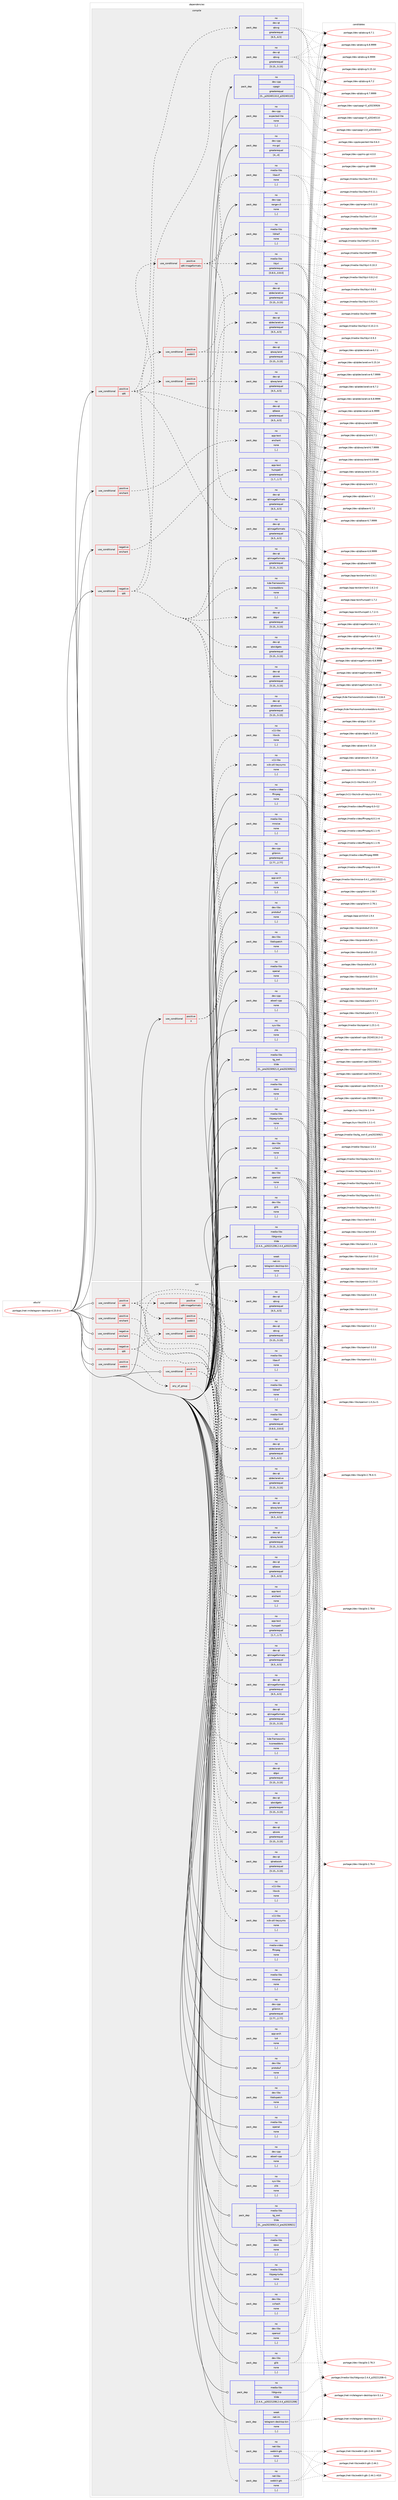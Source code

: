 digraph prolog {

# *************
# Graph options
# *************

newrank=true;
concentrate=true;
compound=true;
graph [rankdir=LR,fontname=Helvetica,fontsize=10,ranksep=1.5];#, ranksep=2.5, nodesep=0.2];
edge  [arrowhead=vee];
node  [fontname=Helvetica,fontsize=10];

# **********
# The ebuild
# **********

subgraph cluster_leftcol {
color=gray;
rank=same;
label=<<i>ebuild</i>>;
id [label="portage://net-im/telegram-desktop-4.15.0-r2", color=red, width=4, href="../net-im/telegram-desktop-4.15.0-r2.svg"];
}

# ****************
# The dependencies
# ****************

subgraph cluster_midcol {
color=gray;
label=<<i>dependencies</i>>;
subgraph cluster_compile {
fillcolor="#eeeeee";
style=filled;
label=<<i>compile</i>>;
subgraph cond89689 {
dependency345391 [label=<<TABLE BORDER="0" CELLBORDER="1" CELLSPACING="0" CELLPADDING="4"><TR><TD ROWSPAN="3" CELLPADDING="10">use_conditional</TD></TR><TR><TD>negative</TD></TR><TR><TD>enchant</TD></TR></TABLE>>, shape=none, color=red];
subgraph pack253149 {
dependency345392 [label=<<TABLE BORDER="0" CELLBORDER="1" CELLSPACING="0" CELLPADDING="4" WIDTH="220"><TR><TD ROWSPAN="6" CELLPADDING="30">pack_dep</TD></TR><TR><TD WIDTH="110">no</TD></TR><TR><TD>app-text</TD></TR><TR><TD>hunspell</TD></TR><TR><TD>greaterequal</TD></TR><TR><TD>[1.7,,,1.7]</TD></TR></TABLE>>, shape=none, color=blue];
}
dependency345391:e -> dependency345392:w [weight=20,style="dashed",arrowhead="vee"];
}
id:e -> dependency345391:w [weight=20,style="solid",arrowhead="vee"];
subgraph cond89690 {
dependency345393 [label=<<TABLE BORDER="0" CELLBORDER="1" CELLSPACING="0" CELLPADDING="4"><TR><TD ROWSPAN="3" CELLPADDING="10">use_conditional</TD></TR><TR><TD>negative</TD></TR><TR><TD>qt6</TD></TR></TABLE>>, shape=none, color=red];
subgraph pack253150 {
dependency345394 [label=<<TABLE BORDER="0" CELLBORDER="1" CELLSPACING="0" CELLPADDING="4" WIDTH="220"><TR><TD ROWSPAN="6" CELLPADDING="30">pack_dep</TD></TR><TR><TD WIDTH="110">no</TD></TR><TR><TD>dev-qt</TD></TR><TR><TD>qtcore</TD></TR><TR><TD>greaterequal</TD></TR><TR><TD>[5.15,,,5.15]</TD></TR></TABLE>>, shape=none, color=blue];
}
dependency345393:e -> dependency345394:w [weight=20,style="dashed",arrowhead="vee"];
subgraph pack253151 {
dependency345395 [label=<<TABLE BORDER="0" CELLBORDER="1" CELLSPACING="0" CELLPADDING="4" WIDTH="220"><TR><TD ROWSPAN="6" CELLPADDING="30">pack_dep</TD></TR><TR><TD WIDTH="110">no</TD></TR><TR><TD>dev-qt</TD></TR><TR><TD>qtgui</TD></TR><TR><TD>greaterequal</TD></TR><TR><TD>[5.15,,,5.15]</TD></TR></TABLE>>, shape=none, color=blue];
}
dependency345393:e -> dependency345395:w [weight=20,style="dashed",arrowhead="vee"];
subgraph pack253152 {
dependency345396 [label=<<TABLE BORDER="0" CELLBORDER="1" CELLSPACING="0" CELLPADDING="4" WIDTH="220"><TR><TD ROWSPAN="6" CELLPADDING="30">pack_dep</TD></TR><TR><TD WIDTH="110">no</TD></TR><TR><TD>dev-qt</TD></TR><TR><TD>qtimageformats</TD></TR><TR><TD>greaterequal</TD></TR><TR><TD>[5.15,,,5.15]</TD></TR></TABLE>>, shape=none, color=blue];
}
dependency345393:e -> dependency345396:w [weight=20,style="dashed",arrowhead="vee"];
subgraph pack253153 {
dependency345397 [label=<<TABLE BORDER="0" CELLBORDER="1" CELLSPACING="0" CELLPADDING="4" WIDTH="220"><TR><TD ROWSPAN="6" CELLPADDING="30">pack_dep</TD></TR><TR><TD WIDTH="110">no</TD></TR><TR><TD>dev-qt</TD></TR><TR><TD>qtnetwork</TD></TR><TR><TD>greaterequal</TD></TR><TR><TD>[5.15,,,5.15]</TD></TR></TABLE>>, shape=none, color=blue];
}
dependency345393:e -> dependency345397:w [weight=20,style="dashed",arrowhead="vee"];
subgraph pack253154 {
dependency345398 [label=<<TABLE BORDER="0" CELLBORDER="1" CELLSPACING="0" CELLPADDING="4" WIDTH="220"><TR><TD ROWSPAN="6" CELLPADDING="30">pack_dep</TD></TR><TR><TD WIDTH="110">no</TD></TR><TR><TD>dev-qt</TD></TR><TR><TD>qtsvg</TD></TR><TR><TD>greaterequal</TD></TR><TR><TD>[5.15,,,5.15]</TD></TR></TABLE>>, shape=none, color=blue];
}
dependency345393:e -> dependency345398:w [weight=20,style="dashed",arrowhead="vee"];
subgraph pack253155 {
dependency345399 [label=<<TABLE BORDER="0" CELLBORDER="1" CELLSPACING="0" CELLPADDING="4" WIDTH="220"><TR><TD ROWSPAN="6" CELLPADDING="30">pack_dep</TD></TR><TR><TD WIDTH="110">no</TD></TR><TR><TD>dev-qt</TD></TR><TR><TD>qtwidgets</TD></TR><TR><TD>greaterequal</TD></TR><TR><TD>[5.15,,,5.15]</TD></TR></TABLE>>, shape=none, color=blue];
}
dependency345393:e -> dependency345399:w [weight=20,style="dashed",arrowhead="vee"];
subgraph pack253156 {
dependency345400 [label=<<TABLE BORDER="0" CELLBORDER="1" CELLSPACING="0" CELLPADDING="4" WIDTH="220"><TR><TD ROWSPAN="6" CELLPADDING="30">pack_dep</TD></TR><TR><TD WIDTH="110">no</TD></TR><TR><TD>kde-frameworks</TD></TR><TR><TD>kcoreaddons</TD></TR><TR><TD>none</TD></TR><TR><TD>[,,]</TD></TR></TABLE>>, shape=none, color=blue];
}
dependency345393:e -> dependency345400:w [weight=20,style="dashed",arrowhead="vee"];
subgraph cond89691 {
dependency345401 [label=<<TABLE BORDER="0" CELLBORDER="1" CELLSPACING="0" CELLPADDING="4"><TR><TD ROWSPAN="3" CELLPADDING="10">use_conditional</TD></TR><TR><TD>positive</TD></TR><TR><TD>webkit</TD></TR></TABLE>>, shape=none, color=red];
subgraph pack253157 {
dependency345402 [label=<<TABLE BORDER="0" CELLBORDER="1" CELLSPACING="0" CELLPADDING="4" WIDTH="220"><TR><TD ROWSPAN="6" CELLPADDING="30">pack_dep</TD></TR><TR><TD WIDTH="110">no</TD></TR><TR><TD>dev-qt</TD></TR><TR><TD>qtdeclarative</TD></TR><TR><TD>greaterequal</TD></TR><TR><TD>[5.15,,,5.15]</TD></TR></TABLE>>, shape=none, color=blue];
}
dependency345401:e -> dependency345402:w [weight=20,style="dashed",arrowhead="vee"];
subgraph pack253158 {
dependency345403 [label=<<TABLE BORDER="0" CELLBORDER="1" CELLSPACING="0" CELLPADDING="4" WIDTH="220"><TR><TD ROWSPAN="6" CELLPADDING="30">pack_dep</TD></TR><TR><TD WIDTH="110">no</TD></TR><TR><TD>dev-qt</TD></TR><TR><TD>qtwayland</TD></TR><TR><TD>greaterequal</TD></TR><TR><TD>[5.15,,,5.15]</TD></TR></TABLE>>, shape=none, color=blue];
}
dependency345401:e -> dependency345403:w [weight=20,style="dashed",arrowhead="vee"];
}
dependency345393:e -> dependency345401:w [weight=20,style="dashed",arrowhead="vee"];
}
id:e -> dependency345393:w [weight=20,style="solid",arrowhead="vee"];
subgraph cond89692 {
dependency345404 [label=<<TABLE BORDER="0" CELLBORDER="1" CELLSPACING="0" CELLPADDING="4"><TR><TD ROWSPAN="3" CELLPADDING="10">use_conditional</TD></TR><TR><TD>positive</TD></TR><TR><TD>X</TD></TR></TABLE>>, shape=none, color=red];
subgraph pack253159 {
dependency345405 [label=<<TABLE BORDER="0" CELLBORDER="1" CELLSPACING="0" CELLPADDING="4" WIDTH="220"><TR><TD ROWSPAN="6" CELLPADDING="30">pack_dep</TD></TR><TR><TD WIDTH="110">no</TD></TR><TR><TD>x11-libs</TD></TR><TR><TD>libxcb</TD></TR><TR><TD>none</TD></TR><TR><TD>[,,]</TD></TR></TABLE>>, shape=none, color=blue];
}
dependency345404:e -> dependency345405:w [weight=20,style="dashed",arrowhead="vee"];
subgraph pack253160 {
dependency345406 [label=<<TABLE BORDER="0" CELLBORDER="1" CELLSPACING="0" CELLPADDING="4" WIDTH="220"><TR><TD ROWSPAN="6" CELLPADDING="30">pack_dep</TD></TR><TR><TD WIDTH="110">no</TD></TR><TR><TD>x11-libs</TD></TR><TR><TD>xcb-util-keysyms</TD></TR><TR><TD>none</TD></TR><TR><TD>[,,]</TD></TR></TABLE>>, shape=none, color=blue];
}
dependency345404:e -> dependency345406:w [weight=20,style="dashed",arrowhead="vee"];
}
id:e -> dependency345404:w [weight=20,style="solid",arrowhead="vee"];
subgraph cond89693 {
dependency345407 [label=<<TABLE BORDER="0" CELLBORDER="1" CELLSPACING="0" CELLPADDING="4"><TR><TD ROWSPAN="3" CELLPADDING="10">use_conditional</TD></TR><TR><TD>positive</TD></TR><TR><TD>enchant</TD></TR></TABLE>>, shape=none, color=red];
subgraph pack253161 {
dependency345408 [label=<<TABLE BORDER="0" CELLBORDER="1" CELLSPACING="0" CELLPADDING="4" WIDTH="220"><TR><TD ROWSPAN="6" CELLPADDING="30">pack_dep</TD></TR><TR><TD WIDTH="110">no</TD></TR><TR><TD>app-text</TD></TR><TR><TD>enchant</TD></TR><TR><TD>none</TD></TR><TR><TD>[,,]</TD></TR></TABLE>>, shape=none, color=blue];
}
dependency345407:e -> dependency345408:w [weight=20,style="dashed",arrowhead="vee"];
}
id:e -> dependency345407:w [weight=20,style="solid",arrowhead="vee"];
subgraph cond89694 {
dependency345409 [label=<<TABLE BORDER="0" CELLBORDER="1" CELLSPACING="0" CELLPADDING="4"><TR><TD ROWSPAN="3" CELLPADDING="10">use_conditional</TD></TR><TR><TD>positive</TD></TR><TR><TD>qt6</TD></TR></TABLE>>, shape=none, color=red];
subgraph pack253162 {
dependency345410 [label=<<TABLE BORDER="0" CELLBORDER="1" CELLSPACING="0" CELLPADDING="4" WIDTH="220"><TR><TD ROWSPAN="6" CELLPADDING="30">pack_dep</TD></TR><TR><TD WIDTH="110">no</TD></TR><TR><TD>dev-qt</TD></TR><TR><TD>qtbase</TD></TR><TR><TD>greaterequal</TD></TR><TR><TD>[6.5,,,6.5]</TD></TR></TABLE>>, shape=none, color=blue];
}
dependency345409:e -> dependency345410:w [weight=20,style="dashed",arrowhead="vee"];
subgraph pack253163 {
dependency345411 [label=<<TABLE BORDER="0" CELLBORDER="1" CELLSPACING="0" CELLPADDING="4" WIDTH="220"><TR><TD ROWSPAN="6" CELLPADDING="30">pack_dep</TD></TR><TR><TD WIDTH="110">no</TD></TR><TR><TD>dev-qt</TD></TR><TR><TD>qtimageformats</TD></TR><TR><TD>greaterequal</TD></TR><TR><TD>[6.5,,,6.5]</TD></TR></TABLE>>, shape=none, color=blue];
}
dependency345409:e -> dependency345411:w [weight=20,style="dashed",arrowhead="vee"];
subgraph pack253164 {
dependency345412 [label=<<TABLE BORDER="0" CELLBORDER="1" CELLSPACING="0" CELLPADDING="4" WIDTH="220"><TR><TD ROWSPAN="6" CELLPADDING="30">pack_dep</TD></TR><TR><TD WIDTH="110">no</TD></TR><TR><TD>dev-qt</TD></TR><TR><TD>qtsvg</TD></TR><TR><TD>greaterequal</TD></TR><TR><TD>[6.5,,,6.5]</TD></TR></TABLE>>, shape=none, color=blue];
}
dependency345409:e -> dependency345412:w [weight=20,style="dashed",arrowhead="vee"];
subgraph cond89695 {
dependency345413 [label=<<TABLE BORDER="0" CELLBORDER="1" CELLSPACING="0" CELLPADDING="4"><TR><TD ROWSPAN="3" CELLPADDING="10">use_conditional</TD></TR><TR><TD>positive</TD></TR><TR><TD>webkit</TD></TR></TABLE>>, shape=none, color=red];
subgraph pack253165 {
dependency345414 [label=<<TABLE BORDER="0" CELLBORDER="1" CELLSPACING="0" CELLPADDING="4" WIDTH="220"><TR><TD ROWSPAN="6" CELLPADDING="30">pack_dep</TD></TR><TR><TD WIDTH="110">no</TD></TR><TR><TD>dev-qt</TD></TR><TR><TD>qtdeclarative</TD></TR><TR><TD>greaterequal</TD></TR><TR><TD>[6.5,,,6.5]</TD></TR></TABLE>>, shape=none, color=blue];
}
dependency345413:e -> dependency345414:w [weight=20,style="dashed",arrowhead="vee"];
subgraph pack253166 {
dependency345415 [label=<<TABLE BORDER="0" CELLBORDER="1" CELLSPACING="0" CELLPADDING="4" WIDTH="220"><TR><TD ROWSPAN="6" CELLPADDING="30">pack_dep</TD></TR><TR><TD WIDTH="110">no</TD></TR><TR><TD>dev-qt</TD></TR><TR><TD>qtwayland</TD></TR><TR><TD>greaterequal</TD></TR><TR><TD>[6.5,,,6.5]</TD></TR></TABLE>>, shape=none, color=blue];
}
dependency345413:e -> dependency345415:w [weight=20,style="dashed",arrowhead="vee"];
}
dependency345409:e -> dependency345413:w [weight=20,style="dashed",arrowhead="vee"];
subgraph cond89696 {
dependency345416 [label=<<TABLE BORDER="0" CELLBORDER="1" CELLSPACING="0" CELLPADDING="4"><TR><TD ROWSPAN="3" CELLPADDING="10">use_conditional</TD></TR><TR><TD>positive</TD></TR><TR><TD>qt6-imageformats</TD></TR></TABLE>>, shape=none, color=red];
subgraph pack253167 {
dependency345417 [label=<<TABLE BORDER="0" CELLBORDER="1" CELLSPACING="0" CELLPADDING="4" WIDTH="220"><TR><TD ROWSPAN="6" CELLPADDING="30">pack_dep</TD></TR><TR><TD WIDTH="110">no</TD></TR><TR><TD>dev-qt</TD></TR><TR><TD>qtimageformats</TD></TR><TR><TD>greaterequal</TD></TR><TR><TD>[6.5,,,6.5]</TD></TR></TABLE>>, shape=none, color=blue];
}
dependency345416:e -> dependency345417:w [weight=20,style="dashed",arrowhead="vee"];
subgraph pack253168 {
dependency345418 [label=<<TABLE BORDER="0" CELLBORDER="1" CELLSPACING="0" CELLPADDING="4" WIDTH="220"><TR><TD ROWSPAN="6" CELLPADDING="30">pack_dep</TD></TR><TR><TD WIDTH="110">no</TD></TR><TR><TD>media-libs</TD></TR><TR><TD>libavif</TD></TR><TR><TD>none</TD></TR><TR><TD>[,,]</TD></TR></TABLE>>, shape=none, color=blue];
}
dependency345416:e -> dependency345418:w [weight=20,style="dashed",arrowhead="vee"];
subgraph pack253169 {
dependency345419 [label=<<TABLE BORDER="0" CELLBORDER="1" CELLSPACING="0" CELLPADDING="4" WIDTH="220"><TR><TD ROWSPAN="6" CELLPADDING="30">pack_dep</TD></TR><TR><TD WIDTH="110">no</TD></TR><TR><TD>media-libs</TD></TR><TR><TD>libheif</TD></TR><TR><TD>none</TD></TR><TR><TD>[,,]</TD></TR></TABLE>>, shape=none, color=blue];
}
dependency345416:e -> dependency345419:w [weight=20,style="dashed",arrowhead="vee"];
subgraph pack253170 {
dependency345420 [label=<<TABLE BORDER="0" CELLBORDER="1" CELLSPACING="0" CELLPADDING="4" WIDTH="220"><TR><TD ROWSPAN="6" CELLPADDING="30">pack_dep</TD></TR><TR><TD WIDTH="110">no</TD></TR><TR><TD>media-libs</TD></TR><TR><TD>libjxl</TD></TR><TR><TD>greaterequal</TD></TR><TR><TD>[0.8.0,,,0.8.0]</TD></TR></TABLE>>, shape=none, color=blue];
}
dependency345416:e -> dependency345420:w [weight=20,style="dashed",arrowhead="vee"];
}
dependency345409:e -> dependency345416:w [weight=20,style="dashed",arrowhead="vee"];
}
id:e -> dependency345409:w [weight=20,style="solid",arrowhead="vee"];
subgraph pack253171 {
dependency345421 [label=<<TABLE BORDER="0" CELLBORDER="1" CELLSPACING="0" CELLPADDING="4" WIDTH="220"><TR><TD ROWSPAN="6" CELLPADDING="30">pack_dep</TD></TR><TR><TD WIDTH="110">no</TD></TR><TR><TD>app-arch</TD></TR><TR><TD>lz4</TD></TR><TR><TD>none</TD></TR><TR><TD>[,,]</TD></TR></TABLE>>, shape=none, color=blue];
}
id:e -> dependency345421:w [weight=20,style="solid",arrowhead="vee"];
subgraph pack253172 {
dependency345422 [label=<<TABLE BORDER="0" CELLBORDER="1" CELLSPACING="0" CELLPADDING="4" WIDTH="220"><TR><TD ROWSPAN="6" CELLPADDING="30">pack_dep</TD></TR><TR><TD WIDTH="110">no</TD></TR><TR><TD>dev-cpp</TD></TR><TR><TD>abseil-cpp</TD></TR><TR><TD>none</TD></TR><TR><TD>[,,]</TD></TR></TABLE>>, shape=none, color=blue];
}
id:e -> dependency345422:w [weight=20,style="solid",arrowhead="vee"];
subgraph pack253173 {
dependency345423 [label=<<TABLE BORDER="0" CELLBORDER="1" CELLSPACING="0" CELLPADDING="4" WIDTH="220"><TR><TD ROWSPAN="6" CELLPADDING="30">pack_dep</TD></TR><TR><TD WIDTH="110">no</TD></TR><TR><TD>dev-cpp</TD></TR><TR><TD>cppgir</TD></TR><TR><TD>greaterequal</TD></TR><TR><TD>[0,,_p20240110,0_p20240110]</TD></TR></TABLE>>, shape=none, color=blue];
}
id:e -> dependency345423:w [weight=20,style="solid",arrowhead="vee"];
subgraph pack253174 {
dependency345424 [label=<<TABLE BORDER="0" CELLBORDER="1" CELLSPACING="0" CELLPADDING="4" WIDTH="220"><TR><TD ROWSPAN="6" CELLPADDING="30">pack_dep</TD></TR><TR><TD WIDTH="110">no</TD></TR><TR><TD>dev-cpp</TD></TR><TR><TD>expected-lite</TD></TR><TR><TD>none</TD></TR><TR><TD>[,,]</TD></TR></TABLE>>, shape=none, color=blue];
}
id:e -> dependency345424:w [weight=20,style="solid",arrowhead="vee"];
subgraph pack253175 {
dependency345425 [label=<<TABLE BORDER="0" CELLBORDER="1" CELLSPACING="0" CELLPADDING="4" WIDTH="220"><TR><TD ROWSPAN="6" CELLPADDING="30">pack_dep</TD></TR><TR><TD WIDTH="110">no</TD></TR><TR><TD>dev-cpp</TD></TR><TR><TD>glibmm</TD></TR><TR><TD>greaterequal</TD></TR><TR><TD>[2.77,,,2.77]</TD></TR></TABLE>>, shape=none, color=blue];
}
id:e -> dependency345425:w [weight=20,style="solid",arrowhead="vee"];
subgraph pack253176 {
dependency345426 [label=<<TABLE BORDER="0" CELLBORDER="1" CELLSPACING="0" CELLPADDING="4" WIDTH="220"><TR><TD ROWSPAN="6" CELLPADDING="30">pack_dep</TD></TR><TR><TD WIDTH="110">no</TD></TR><TR><TD>dev-cpp</TD></TR><TR><TD>ms-gsl</TD></TR><TR><TD>greaterequal</TD></TR><TR><TD>[4,,,4]</TD></TR></TABLE>>, shape=none, color=blue];
}
id:e -> dependency345426:w [weight=20,style="solid",arrowhead="vee"];
subgraph pack253177 {
dependency345427 [label=<<TABLE BORDER="0" CELLBORDER="1" CELLSPACING="0" CELLPADDING="4" WIDTH="220"><TR><TD ROWSPAN="6" CELLPADDING="30">pack_dep</TD></TR><TR><TD WIDTH="110">no</TD></TR><TR><TD>dev-cpp</TD></TR><TR><TD>range-v3</TD></TR><TR><TD>none</TD></TR><TR><TD>[,,]</TD></TR></TABLE>>, shape=none, color=blue];
}
id:e -> dependency345427:w [weight=20,style="solid",arrowhead="vee"];
subgraph pack253178 {
dependency345428 [label=<<TABLE BORDER="0" CELLBORDER="1" CELLSPACING="0" CELLPADDING="4" WIDTH="220"><TR><TD ROWSPAN="6" CELLPADDING="30">pack_dep</TD></TR><TR><TD WIDTH="110">no</TD></TR><TR><TD>dev-libs</TD></TR><TR><TD>glib</TD></TR><TR><TD>none</TD></TR><TR><TD>[,,]</TD></TR></TABLE>>, shape=none, color=blue];
}
id:e -> dependency345428:w [weight=20,style="solid",arrowhead="vee"];
subgraph pack253179 {
dependency345429 [label=<<TABLE BORDER="0" CELLBORDER="1" CELLSPACING="0" CELLPADDING="4" WIDTH="220"><TR><TD ROWSPAN="6" CELLPADDING="30">pack_dep</TD></TR><TR><TD WIDTH="110">no</TD></TR><TR><TD>dev-libs</TD></TR><TR><TD>libdispatch</TD></TR><TR><TD>none</TD></TR><TR><TD>[,,]</TD></TR></TABLE>>, shape=none, color=blue];
}
id:e -> dependency345429:w [weight=20,style="solid",arrowhead="vee"];
subgraph pack253180 {
dependency345430 [label=<<TABLE BORDER="0" CELLBORDER="1" CELLSPACING="0" CELLPADDING="4" WIDTH="220"><TR><TD ROWSPAN="6" CELLPADDING="30">pack_dep</TD></TR><TR><TD WIDTH="110">no</TD></TR><TR><TD>dev-libs</TD></TR><TR><TD>openssl</TD></TR><TR><TD>none</TD></TR><TR><TD>[,,]</TD></TR></TABLE>>, shape=none, color=blue];
}
id:e -> dependency345430:w [weight=20,style="solid",arrowhead="vee"];
subgraph pack253181 {
dependency345431 [label=<<TABLE BORDER="0" CELLBORDER="1" CELLSPACING="0" CELLPADDING="4" WIDTH="220"><TR><TD ROWSPAN="6" CELLPADDING="30">pack_dep</TD></TR><TR><TD WIDTH="110">no</TD></TR><TR><TD>dev-libs</TD></TR><TR><TD>protobuf</TD></TR><TR><TD>none</TD></TR><TR><TD>[,,]</TD></TR></TABLE>>, shape=none, color=blue];
}
id:e -> dependency345431:w [weight=20,style="solid",arrowhead="vee"];
subgraph pack253182 {
dependency345432 [label=<<TABLE BORDER="0" CELLBORDER="1" CELLSPACING="0" CELLPADDING="4" WIDTH="220"><TR><TD ROWSPAN="6" CELLPADDING="30">pack_dep</TD></TR><TR><TD WIDTH="110">no</TD></TR><TR><TD>dev-libs</TD></TR><TR><TD>xxhash</TD></TR><TR><TD>none</TD></TR><TR><TD>[,,]</TD></TR></TABLE>>, shape=none, color=blue];
}
id:e -> dependency345432:w [weight=20,style="solid",arrowhead="vee"];
subgraph pack253183 {
dependency345433 [label=<<TABLE BORDER="0" CELLBORDER="1" CELLSPACING="0" CELLPADDING="4" WIDTH="220"><TR><TD ROWSPAN="6" CELLPADDING="30">pack_dep</TD></TR><TR><TD WIDTH="110">no</TD></TR><TR><TD>media-libs</TD></TR><TR><TD>libjpeg-turbo</TD></TR><TR><TD>none</TD></TR><TR><TD>[,,]</TD></TR></TABLE>>, shape=none, color=blue];
}
id:e -> dependency345433:w [weight=20,style="solid",arrowhead="vee"];
subgraph pack253184 {
dependency345434 [label=<<TABLE BORDER="0" CELLBORDER="1" CELLSPACING="0" CELLPADDING="4" WIDTH="220"><TR><TD ROWSPAN="6" CELLPADDING="30">pack_dep</TD></TR><TR><TD WIDTH="110">no</TD></TR><TR><TD>media-libs</TD></TR><TR><TD>libtgvoip</TD></TR><TR><TD>tilde</TD></TR><TR><TD>[2.4.4,,_p20221208,2.4.4_p20221208]</TD></TR></TABLE>>, shape=none, color=blue];
}
id:e -> dependency345434:w [weight=20,style="solid",arrowhead="vee"];
subgraph pack253185 {
dependency345435 [label=<<TABLE BORDER="0" CELLBORDER="1" CELLSPACING="0" CELLPADDING="4" WIDTH="220"><TR><TD ROWSPAN="6" CELLPADDING="30">pack_dep</TD></TR><TR><TD WIDTH="110">no</TD></TR><TR><TD>media-libs</TD></TR><TR><TD>openal</TD></TR><TR><TD>none</TD></TR><TR><TD>[,,]</TD></TR></TABLE>>, shape=none, color=blue];
}
id:e -> dependency345435:w [weight=20,style="solid",arrowhead="vee"];
subgraph pack253186 {
dependency345436 [label=<<TABLE BORDER="0" CELLBORDER="1" CELLSPACING="0" CELLPADDING="4" WIDTH="220"><TR><TD ROWSPAN="6" CELLPADDING="30">pack_dep</TD></TR><TR><TD WIDTH="110">no</TD></TR><TR><TD>media-libs</TD></TR><TR><TD>opus</TD></TR><TR><TD>none</TD></TR><TR><TD>[,,]</TD></TR></TABLE>>, shape=none, color=blue];
}
id:e -> dependency345436:w [weight=20,style="solid",arrowhead="vee"];
subgraph pack253187 {
dependency345437 [label=<<TABLE BORDER="0" CELLBORDER="1" CELLSPACING="0" CELLPADDING="4" WIDTH="220"><TR><TD ROWSPAN="6" CELLPADDING="30">pack_dep</TD></TR><TR><TD WIDTH="110">no</TD></TR><TR><TD>media-libs</TD></TR><TR><TD>rnnoise</TD></TR><TR><TD>none</TD></TR><TR><TD>[,,]</TD></TR></TABLE>>, shape=none, color=blue];
}
id:e -> dependency345437:w [weight=20,style="solid",arrowhead="vee"];
subgraph pack253188 {
dependency345438 [label=<<TABLE BORDER="0" CELLBORDER="1" CELLSPACING="0" CELLPADDING="4" WIDTH="220"><TR><TD ROWSPAN="6" CELLPADDING="30">pack_dep</TD></TR><TR><TD WIDTH="110">no</TD></TR><TR><TD>media-libs</TD></TR><TR><TD>tg_owt</TD></TR><TR><TD>tilde</TD></TR><TR><TD>[0,,_pre20230921,0_pre20230921]</TD></TR></TABLE>>, shape=none, color=blue];
}
id:e -> dependency345438:w [weight=20,style="solid",arrowhead="vee"];
subgraph pack253189 {
dependency345439 [label=<<TABLE BORDER="0" CELLBORDER="1" CELLSPACING="0" CELLPADDING="4" WIDTH="220"><TR><TD ROWSPAN="6" CELLPADDING="30">pack_dep</TD></TR><TR><TD WIDTH="110">no</TD></TR><TR><TD>media-video</TD></TR><TR><TD>ffmpeg</TD></TR><TR><TD>none</TD></TR><TR><TD>[,,]</TD></TR></TABLE>>, shape=none, color=blue];
}
id:e -> dependency345439:w [weight=20,style="solid",arrowhead="vee"];
subgraph pack253190 {
dependency345440 [label=<<TABLE BORDER="0" CELLBORDER="1" CELLSPACING="0" CELLPADDING="4" WIDTH="220"><TR><TD ROWSPAN="6" CELLPADDING="30">pack_dep</TD></TR><TR><TD WIDTH="110">no</TD></TR><TR><TD>sys-libs</TD></TR><TR><TD>zlib</TD></TR><TR><TD>none</TD></TR><TR><TD>[,,]</TD></TR></TABLE>>, shape=none, color=blue];
}
id:e -> dependency345440:w [weight=20,style="solid",arrowhead="vee"];
subgraph pack253191 {
dependency345441 [label=<<TABLE BORDER="0" CELLBORDER="1" CELLSPACING="0" CELLPADDING="4" WIDTH="220"><TR><TD ROWSPAN="6" CELLPADDING="30">pack_dep</TD></TR><TR><TD WIDTH="110">weak</TD></TR><TR><TD>net-im</TD></TR><TR><TD>telegram-desktop-bin</TD></TR><TR><TD>none</TD></TR><TR><TD>[,,]</TD></TR></TABLE>>, shape=none, color=blue];
}
id:e -> dependency345441:w [weight=20,style="solid",arrowhead="vee"];
}
subgraph cluster_compileandrun {
fillcolor="#eeeeee";
style=filled;
label=<<i>compile and run</i>>;
}
subgraph cluster_run {
fillcolor="#eeeeee";
style=filled;
label=<<i>run</i>>;
subgraph cond89697 {
dependency345442 [label=<<TABLE BORDER="0" CELLBORDER="1" CELLSPACING="0" CELLPADDING="4"><TR><TD ROWSPAN="3" CELLPADDING="10">use_conditional</TD></TR><TR><TD>negative</TD></TR><TR><TD>enchant</TD></TR></TABLE>>, shape=none, color=red];
subgraph pack253192 {
dependency345443 [label=<<TABLE BORDER="0" CELLBORDER="1" CELLSPACING="0" CELLPADDING="4" WIDTH="220"><TR><TD ROWSPAN="6" CELLPADDING="30">pack_dep</TD></TR><TR><TD WIDTH="110">no</TD></TR><TR><TD>app-text</TD></TR><TR><TD>hunspell</TD></TR><TR><TD>greaterequal</TD></TR><TR><TD>[1.7,,,1.7]</TD></TR></TABLE>>, shape=none, color=blue];
}
dependency345442:e -> dependency345443:w [weight=20,style="dashed",arrowhead="vee"];
}
id:e -> dependency345442:w [weight=20,style="solid",arrowhead="odot"];
subgraph cond89698 {
dependency345444 [label=<<TABLE BORDER="0" CELLBORDER="1" CELLSPACING="0" CELLPADDING="4"><TR><TD ROWSPAN="3" CELLPADDING="10">use_conditional</TD></TR><TR><TD>negative</TD></TR><TR><TD>qt6</TD></TR></TABLE>>, shape=none, color=red];
subgraph pack253193 {
dependency345445 [label=<<TABLE BORDER="0" CELLBORDER="1" CELLSPACING="0" CELLPADDING="4" WIDTH="220"><TR><TD ROWSPAN="6" CELLPADDING="30">pack_dep</TD></TR><TR><TD WIDTH="110">no</TD></TR><TR><TD>dev-qt</TD></TR><TR><TD>qtcore</TD></TR><TR><TD>greaterequal</TD></TR><TR><TD>[5.15,,,5.15]</TD></TR></TABLE>>, shape=none, color=blue];
}
dependency345444:e -> dependency345445:w [weight=20,style="dashed",arrowhead="vee"];
subgraph pack253194 {
dependency345446 [label=<<TABLE BORDER="0" CELLBORDER="1" CELLSPACING="0" CELLPADDING="4" WIDTH="220"><TR><TD ROWSPAN="6" CELLPADDING="30">pack_dep</TD></TR><TR><TD WIDTH="110">no</TD></TR><TR><TD>dev-qt</TD></TR><TR><TD>qtgui</TD></TR><TR><TD>greaterequal</TD></TR><TR><TD>[5.15,,,5.15]</TD></TR></TABLE>>, shape=none, color=blue];
}
dependency345444:e -> dependency345446:w [weight=20,style="dashed",arrowhead="vee"];
subgraph pack253195 {
dependency345447 [label=<<TABLE BORDER="0" CELLBORDER="1" CELLSPACING="0" CELLPADDING="4" WIDTH="220"><TR><TD ROWSPAN="6" CELLPADDING="30">pack_dep</TD></TR><TR><TD WIDTH="110">no</TD></TR><TR><TD>dev-qt</TD></TR><TR><TD>qtimageformats</TD></TR><TR><TD>greaterequal</TD></TR><TR><TD>[5.15,,,5.15]</TD></TR></TABLE>>, shape=none, color=blue];
}
dependency345444:e -> dependency345447:w [weight=20,style="dashed",arrowhead="vee"];
subgraph pack253196 {
dependency345448 [label=<<TABLE BORDER="0" CELLBORDER="1" CELLSPACING="0" CELLPADDING="4" WIDTH="220"><TR><TD ROWSPAN="6" CELLPADDING="30">pack_dep</TD></TR><TR><TD WIDTH="110">no</TD></TR><TR><TD>dev-qt</TD></TR><TR><TD>qtnetwork</TD></TR><TR><TD>greaterequal</TD></TR><TR><TD>[5.15,,,5.15]</TD></TR></TABLE>>, shape=none, color=blue];
}
dependency345444:e -> dependency345448:w [weight=20,style="dashed",arrowhead="vee"];
subgraph pack253197 {
dependency345449 [label=<<TABLE BORDER="0" CELLBORDER="1" CELLSPACING="0" CELLPADDING="4" WIDTH="220"><TR><TD ROWSPAN="6" CELLPADDING="30">pack_dep</TD></TR><TR><TD WIDTH="110">no</TD></TR><TR><TD>dev-qt</TD></TR><TR><TD>qtsvg</TD></TR><TR><TD>greaterequal</TD></TR><TR><TD>[5.15,,,5.15]</TD></TR></TABLE>>, shape=none, color=blue];
}
dependency345444:e -> dependency345449:w [weight=20,style="dashed",arrowhead="vee"];
subgraph pack253198 {
dependency345450 [label=<<TABLE BORDER="0" CELLBORDER="1" CELLSPACING="0" CELLPADDING="4" WIDTH="220"><TR><TD ROWSPAN="6" CELLPADDING="30">pack_dep</TD></TR><TR><TD WIDTH="110">no</TD></TR><TR><TD>dev-qt</TD></TR><TR><TD>qtwidgets</TD></TR><TR><TD>greaterequal</TD></TR><TR><TD>[5.15,,,5.15]</TD></TR></TABLE>>, shape=none, color=blue];
}
dependency345444:e -> dependency345450:w [weight=20,style="dashed",arrowhead="vee"];
subgraph pack253199 {
dependency345451 [label=<<TABLE BORDER="0" CELLBORDER="1" CELLSPACING="0" CELLPADDING="4" WIDTH="220"><TR><TD ROWSPAN="6" CELLPADDING="30">pack_dep</TD></TR><TR><TD WIDTH="110">no</TD></TR><TR><TD>kde-frameworks</TD></TR><TR><TD>kcoreaddons</TD></TR><TR><TD>none</TD></TR><TR><TD>[,,]</TD></TR></TABLE>>, shape=none, color=blue];
}
dependency345444:e -> dependency345451:w [weight=20,style="dashed",arrowhead="vee"];
subgraph cond89699 {
dependency345452 [label=<<TABLE BORDER="0" CELLBORDER="1" CELLSPACING="0" CELLPADDING="4"><TR><TD ROWSPAN="3" CELLPADDING="10">use_conditional</TD></TR><TR><TD>positive</TD></TR><TR><TD>webkit</TD></TR></TABLE>>, shape=none, color=red];
subgraph pack253200 {
dependency345453 [label=<<TABLE BORDER="0" CELLBORDER="1" CELLSPACING="0" CELLPADDING="4" WIDTH="220"><TR><TD ROWSPAN="6" CELLPADDING="30">pack_dep</TD></TR><TR><TD WIDTH="110">no</TD></TR><TR><TD>dev-qt</TD></TR><TR><TD>qtdeclarative</TD></TR><TR><TD>greaterequal</TD></TR><TR><TD>[5.15,,,5.15]</TD></TR></TABLE>>, shape=none, color=blue];
}
dependency345452:e -> dependency345453:w [weight=20,style="dashed",arrowhead="vee"];
subgraph pack253201 {
dependency345454 [label=<<TABLE BORDER="0" CELLBORDER="1" CELLSPACING="0" CELLPADDING="4" WIDTH="220"><TR><TD ROWSPAN="6" CELLPADDING="30">pack_dep</TD></TR><TR><TD WIDTH="110">no</TD></TR><TR><TD>dev-qt</TD></TR><TR><TD>qtwayland</TD></TR><TR><TD>greaterequal</TD></TR><TR><TD>[5.15,,,5.15]</TD></TR></TABLE>>, shape=none, color=blue];
}
dependency345452:e -> dependency345454:w [weight=20,style="dashed",arrowhead="vee"];
}
dependency345444:e -> dependency345452:w [weight=20,style="dashed",arrowhead="vee"];
}
id:e -> dependency345444:w [weight=20,style="solid",arrowhead="odot"];
subgraph cond89700 {
dependency345455 [label=<<TABLE BORDER="0" CELLBORDER="1" CELLSPACING="0" CELLPADDING="4"><TR><TD ROWSPAN="3" CELLPADDING="10">use_conditional</TD></TR><TR><TD>positive</TD></TR><TR><TD>X</TD></TR></TABLE>>, shape=none, color=red];
subgraph pack253202 {
dependency345456 [label=<<TABLE BORDER="0" CELLBORDER="1" CELLSPACING="0" CELLPADDING="4" WIDTH="220"><TR><TD ROWSPAN="6" CELLPADDING="30">pack_dep</TD></TR><TR><TD WIDTH="110">no</TD></TR><TR><TD>x11-libs</TD></TR><TR><TD>libxcb</TD></TR><TR><TD>none</TD></TR><TR><TD>[,,]</TD></TR></TABLE>>, shape=none, color=blue];
}
dependency345455:e -> dependency345456:w [weight=20,style="dashed",arrowhead="vee"];
subgraph pack253203 {
dependency345457 [label=<<TABLE BORDER="0" CELLBORDER="1" CELLSPACING="0" CELLPADDING="4" WIDTH="220"><TR><TD ROWSPAN="6" CELLPADDING="30">pack_dep</TD></TR><TR><TD WIDTH="110">no</TD></TR><TR><TD>x11-libs</TD></TR><TR><TD>xcb-util-keysyms</TD></TR><TR><TD>none</TD></TR><TR><TD>[,,]</TD></TR></TABLE>>, shape=none, color=blue];
}
dependency345455:e -> dependency345457:w [weight=20,style="dashed",arrowhead="vee"];
}
id:e -> dependency345455:w [weight=20,style="solid",arrowhead="odot"];
subgraph cond89701 {
dependency345458 [label=<<TABLE BORDER="0" CELLBORDER="1" CELLSPACING="0" CELLPADDING="4"><TR><TD ROWSPAN="3" CELLPADDING="10">use_conditional</TD></TR><TR><TD>positive</TD></TR><TR><TD>enchant</TD></TR></TABLE>>, shape=none, color=red];
subgraph pack253204 {
dependency345459 [label=<<TABLE BORDER="0" CELLBORDER="1" CELLSPACING="0" CELLPADDING="4" WIDTH="220"><TR><TD ROWSPAN="6" CELLPADDING="30">pack_dep</TD></TR><TR><TD WIDTH="110">no</TD></TR><TR><TD>app-text</TD></TR><TR><TD>enchant</TD></TR><TR><TD>none</TD></TR><TR><TD>[,,]</TD></TR></TABLE>>, shape=none, color=blue];
}
dependency345458:e -> dependency345459:w [weight=20,style="dashed",arrowhead="vee"];
}
id:e -> dependency345458:w [weight=20,style="solid",arrowhead="odot"];
subgraph cond89702 {
dependency345460 [label=<<TABLE BORDER="0" CELLBORDER="1" CELLSPACING="0" CELLPADDING="4"><TR><TD ROWSPAN="3" CELLPADDING="10">use_conditional</TD></TR><TR><TD>positive</TD></TR><TR><TD>qt6</TD></TR></TABLE>>, shape=none, color=red];
subgraph pack253205 {
dependency345461 [label=<<TABLE BORDER="0" CELLBORDER="1" CELLSPACING="0" CELLPADDING="4" WIDTH="220"><TR><TD ROWSPAN="6" CELLPADDING="30">pack_dep</TD></TR><TR><TD WIDTH="110">no</TD></TR><TR><TD>dev-qt</TD></TR><TR><TD>qtbase</TD></TR><TR><TD>greaterequal</TD></TR><TR><TD>[6.5,,,6.5]</TD></TR></TABLE>>, shape=none, color=blue];
}
dependency345460:e -> dependency345461:w [weight=20,style="dashed",arrowhead="vee"];
subgraph pack253206 {
dependency345462 [label=<<TABLE BORDER="0" CELLBORDER="1" CELLSPACING="0" CELLPADDING="4" WIDTH="220"><TR><TD ROWSPAN="6" CELLPADDING="30">pack_dep</TD></TR><TR><TD WIDTH="110">no</TD></TR><TR><TD>dev-qt</TD></TR><TR><TD>qtimageformats</TD></TR><TR><TD>greaterequal</TD></TR><TR><TD>[6.5,,,6.5]</TD></TR></TABLE>>, shape=none, color=blue];
}
dependency345460:e -> dependency345462:w [weight=20,style="dashed",arrowhead="vee"];
subgraph pack253207 {
dependency345463 [label=<<TABLE BORDER="0" CELLBORDER="1" CELLSPACING="0" CELLPADDING="4" WIDTH="220"><TR><TD ROWSPAN="6" CELLPADDING="30">pack_dep</TD></TR><TR><TD WIDTH="110">no</TD></TR><TR><TD>dev-qt</TD></TR><TR><TD>qtsvg</TD></TR><TR><TD>greaterequal</TD></TR><TR><TD>[6.5,,,6.5]</TD></TR></TABLE>>, shape=none, color=blue];
}
dependency345460:e -> dependency345463:w [weight=20,style="dashed",arrowhead="vee"];
subgraph cond89703 {
dependency345464 [label=<<TABLE BORDER="0" CELLBORDER="1" CELLSPACING="0" CELLPADDING="4"><TR><TD ROWSPAN="3" CELLPADDING="10">use_conditional</TD></TR><TR><TD>positive</TD></TR><TR><TD>webkit</TD></TR></TABLE>>, shape=none, color=red];
subgraph pack253208 {
dependency345465 [label=<<TABLE BORDER="0" CELLBORDER="1" CELLSPACING="0" CELLPADDING="4" WIDTH="220"><TR><TD ROWSPAN="6" CELLPADDING="30">pack_dep</TD></TR><TR><TD WIDTH="110">no</TD></TR><TR><TD>dev-qt</TD></TR><TR><TD>qtdeclarative</TD></TR><TR><TD>greaterequal</TD></TR><TR><TD>[6.5,,,6.5]</TD></TR></TABLE>>, shape=none, color=blue];
}
dependency345464:e -> dependency345465:w [weight=20,style="dashed",arrowhead="vee"];
subgraph pack253209 {
dependency345466 [label=<<TABLE BORDER="0" CELLBORDER="1" CELLSPACING="0" CELLPADDING="4" WIDTH="220"><TR><TD ROWSPAN="6" CELLPADDING="30">pack_dep</TD></TR><TR><TD WIDTH="110">no</TD></TR><TR><TD>dev-qt</TD></TR><TR><TD>qtwayland</TD></TR><TR><TD>greaterequal</TD></TR><TR><TD>[6.5,,,6.5]</TD></TR></TABLE>>, shape=none, color=blue];
}
dependency345464:e -> dependency345466:w [weight=20,style="dashed",arrowhead="vee"];
}
dependency345460:e -> dependency345464:w [weight=20,style="dashed",arrowhead="vee"];
subgraph cond89704 {
dependency345467 [label=<<TABLE BORDER="0" CELLBORDER="1" CELLSPACING="0" CELLPADDING="4"><TR><TD ROWSPAN="3" CELLPADDING="10">use_conditional</TD></TR><TR><TD>positive</TD></TR><TR><TD>qt6-imageformats</TD></TR></TABLE>>, shape=none, color=red];
subgraph pack253210 {
dependency345468 [label=<<TABLE BORDER="0" CELLBORDER="1" CELLSPACING="0" CELLPADDING="4" WIDTH="220"><TR><TD ROWSPAN="6" CELLPADDING="30">pack_dep</TD></TR><TR><TD WIDTH="110">no</TD></TR><TR><TD>dev-qt</TD></TR><TR><TD>qtimageformats</TD></TR><TR><TD>greaterequal</TD></TR><TR><TD>[6.5,,,6.5]</TD></TR></TABLE>>, shape=none, color=blue];
}
dependency345467:e -> dependency345468:w [weight=20,style="dashed",arrowhead="vee"];
subgraph pack253211 {
dependency345469 [label=<<TABLE BORDER="0" CELLBORDER="1" CELLSPACING="0" CELLPADDING="4" WIDTH="220"><TR><TD ROWSPAN="6" CELLPADDING="30">pack_dep</TD></TR><TR><TD WIDTH="110">no</TD></TR><TR><TD>media-libs</TD></TR><TR><TD>libavif</TD></TR><TR><TD>none</TD></TR><TR><TD>[,,]</TD></TR></TABLE>>, shape=none, color=blue];
}
dependency345467:e -> dependency345469:w [weight=20,style="dashed",arrowhead="vee"];
subgraph pack253212 {
dependency345470 [label=<<TABLE BORDER="0" CELLBORDER="1" CELLSPACING="0" CELLPADDING="4" WIDTH="220"><TR><TD ROWSPAN="6" CELLPADDING="30">pack_dep</TD></TR><TR><TD WIDTH="110">no</TD></TR><TR><TD>media-libs</TD></TR><TR><TD>libheif</TD></TR><TR><TD>none</TD></TR><TR><TD>[,,]</TD></TR></TABLE>>, shape=none, color=blue];
}
dependency345467:e -> dependency345470:w [weight=20,style="dashed",arrowhead="vee"];
subgraph pack253213 {
dependency345471 [label=<<TABLE BORDER="0" CELLBORDER="1" CELLSPACING="0" CELLPADDING="4" WIDTH="220"><TR><TD ROWSPAN="6" CELLPADDING="30">pack_dep</TD></TR><TR><TD WIDTH="110">no</TD></TR><TR><TD>media-libs</TD></TR><TR><TD>libjxl</TD></TR><TR><TD>greaterequal</TD></TR><TR><TD>[0.8.0,,,0.8.0]</TD></TR></TABLE>>, shape=none, color=blue];
}
dependency345467:e -> dependency345471:w [weight=20,style="dashed",arrowhead="vee"];
}
dependency345460:e -> dependency345467:w [weight=20,style="dashed",arrowhead="vee"];
}
id:e -> dependency345460:w [weight=20,style="solid",arrowhead="odot"];
subgraph cond89705 {
dependency345472 [label=<<TABLE BORDER="0" CELLBORDER="1" CELLSPACING="0" CELLPADDING="4"><TR><TD ROWSPAN="3" CELLPADDING="10">use_conditional</TD></TR><TR><TD>positive</TD></TR><TR><TD>webkit</TD></TR></TABLE>>, shape=none, color=red];
subgraph any2383 {
dependency345473 [label=<<TABLE BORDER="0" CELLBORDER="1" CELLSPACING="0" CELLPADDING="4"><TR><TD CELLPADDING="10">any_of_group</TD></TR></TABLE>>, shape=none, color=red];subgraph pack253214 {
dependency345474 [label=<<TABLE BORDER="0" CELLBORDER="1" CELLSPACING="0" CELLPADDING="4" WIDTH="220"><TR><TD ROWSPAN="6" CELLPADDING="30">pack_dep</TD></TR><TR><TD WIDTH="110">no</TD></TR><TR><TD>net-libs</TD></TR><TR><TD>webkit-gtk</TD></TR><TR><TD>none</TD></TR><TR><TD>[,,]</TD></TR></TABLE>>, shape=none, color=blue];
}
dependency345473:e -> dependency345474:w [weight=20,style="dotted",arrowhead="oinv"];
subgraph pack253215 {
dependency345475 [label=<<TABLE BORDER="0" CELLBORDER="1" CELLSPACING="0" CELLPADDING="4" WIDTH="220"><TR><TD ROWSPAN="6" CELLPADDING="30">pack_dep</TD></TR><TR><TD WIDTH="110">no</TD></TR><TR><TD>net-libs</TD></TR><TR><TD>webkit-gtk</TD></TR><TR><TD>none</TD></TR><TR><TD>[,,]</TD></TR></TABLE>>, shape=none, color=blue];
}
dependency345473:e -> dependency345475:w [weight=20,style="dotted",arrowhead="oinv"];
}
dependency345472:e -> dependency345473:w [weight=20,style="dashed",arrowhead="vee"];
}
id:e -> dependency345472:w [weight=20,style="solid",arrowhead="odot"];
subgraph pack253216 {
dependency345476 [label=<<TABLE BORDER="0" CELLBORDER="1" CELLSPACING="0" CELLPADDING="4" WIDTH="220"><TR><TD ROWSPAN="6" CELLPADDING="30">pack_dep</TD></TR><TR><TD WIDTH="110">no</TD></TR><TR><TD>app-arch</TD></TR><TR><TD>lz4</TD></TR><TR><TD>none</TD></TR><TR><TD>[,,]</TD></TR></TABLE>>, shape=none, color=blue];
}
id:e -> dependency345476:w [weight=20,style="solid",arrowhead="odot"];
subgraph pack253217 {
dependency345477 [label=<<TABLE BORDER="0" CELLBORDER="1" CELLSPACING="0" CELLPADDING="4" WIDTH="220"><TR><TD ROWSPAN="6" CELLPADDING="30">pack_dep</TD></TR><TR><TD WIDTH="110">no</TD></TR><TR><TD>dev-cpp</TD></TR><TR><TD>abseil-cpp</TD></TR><TR><TD>none</TD></TR><TR><TD>[,,]</TD></TR></TABLE>>, shape=none, color=blue];
}
id:e -> dependency345477:w [weight=20,style="solid",arrowhead="odot"];
subgraph pack253218 {
dependency345478 [label=<<TABLE BORDER="0" CELLBORDER="1" CELLSPACING="0" CELLPADDING="4" WIDTH="220"><TR><TD ROWSPAN="6" CELLPADDING="30">pack_dep</TD></TR><TR><TD WIDTH="110">no</TD></TR><TR><TD>dev-cpp</TD></TR><TR><TD>glibmm</TD></TR><TR><TD>greaterequal</TD></TR><TR><TD>[2.77,,,2.77]</TD></TR></TABLE>>, shape=none, color=blue];
}
id:e -> dependency345478:w [weight=20,style="solid",arrowhead="odot"];
subgraph pack253219 {
dependency345479 [label=<<TABLE BORDER="0" CELLBORDER="1" CELLSPACING="0" CELLPADDING="4" WIDTH="220"><TR><TD ROWSPAN="6" CELLPADDING="30">pack_dep</TD></TR><TR><TD WIDTH="110">no</TD></TR><TR><TD>dev-libs</TD></TR><TR><TD>glib</TD></TR><TR><TD>none</TD></TR><TR><TD>[,,]</TD></TR></TABLE>>, shape=none, color=blue];
}
id:e -> dependency345479:w [weight=20,style="solid",arrowhead="odot"];
subgraph pack253220 {
dependency345480 [label=<<TABLE BORDER="0" CELLBORDER="1" CELLSPACING="0" CELLPADDING="4" WIDTH="220"><TR><TD ROWSPAN="6" CELLPADDING="30">pack_dep</TD></TR><TR><TD WIDTH="110">no</TD></TR><TR><TD>dev-libs</TD></TR><TR><TD>libdispatch</TD></TR><TR><TD>none</TD></TR><TR><TD>[,,]</TD></TR></TABLE>>, shape=none, color=blue];
}
id:e -> dependency345480:w [weight=20,style="solid",arrowhead="odot"];
subgraph pack253221 {
dependency345481 [label=<<TABLE BORDER="0" CELLBORDER="1" CELLSPACING="0" CELLPADDING="4" WIDTH="220"><TR><TD ROWSPAN="6" CELLPADDING="30">pack_dep</TD></TR><TR><TD WIDTH="110">no</TD></TR><TR><TD>dev-libs</TD></TR><TR><TD>openssl</TD></TR><TR><TD>none</TD></TR><TR><TD>[,,]</TD></TR></TABLE>>, shape=none, color=blue];
}
id:e -> dependency345481:w [weight=20,style="solid",arrowhead="odot"];
subgraph pack253222 {
dependency345482 [label=<<TABLE BORDER="0" CELLBORDER="1" CELLSPACING="0" CELLPADDING="4" WIDTH="220"><TR><TD ROWSPAN="6" CELLPADDING="30">pack_dep</TD></TR><TR><TD WIDTH="110">no</TD></TR><TR><TD>dev-libs</TD></TR><TR><TD>protobuf</TD></TR><TR><TD>none</TD></TR><TR><TD>[,,]</TD></TR></TABLE>>, shape=none, color=blue];
}
id:e -> dependency345482:w [weight=20,style="solid",arrowhead="odot"];
subgraph pack253223 {
dependency345483 [label=<<TABLE BORDER="0" CELLBORDER="1" CELLSPACING="0" CELLPADDING="4" WIDTH="220"><TR><TD ROWSPAN="6" CELLPADDING="30">pack_dep</TD></TR><TR><TD WIDTH="110">no</TD></TR><TR><TD>dev-libs</TD></TR><TR><TD>xxhash</TD></TR><TR><TD>none</TD></TR><TR><TD>[,,]</TD></TR></TABLE>>, shape=none, color=blue];
}
id:e -> dependency345483:w [weight=20,style="solid",arrowhead="odot"];
subgraph pack253224 {
dependency345484 [label=<<TABLE BORDER="0" CELLBORDER="1" CELLSPACING="0" CELLPADDING="4" WIDTH="220"><TR><TD ROWSPAN="6" CELLPADDING="30">pack_dep</TD></TR><TR><TD WIDTH="110">no</TD></TR><TR><TD>media-libs</TD></TR><TR><TD>libjpeg-turbo</TD></TR><TR><TD>none</TD></TR><TR><TD>[,,]</TD></TR></TABLE>>, shape=none, color=blue];
}
id:e -> dependency345484:w [weight=20,style="solid",arrowhead="odot"];
subgraph pack253225 {
dependency345485 [label=<<TABLE BORDER="0" CELLBORDER="1" CELLSPACING="0" CELLPADDING="4" WIDTH="220"><TR><TD ROWSPAN="6" CELLPADDING="30">pack_dep</TD></TR><TR><TD WIDTH="110">no</TD></TR><TR><TD>media-libs</TD></TR><TR><TD>libtgvoip</TD></TR><TR><TD>tilde</TD></TR><TR><TD>[2.4.4,,_p20221208,2.4.4_p20221208]</TD></TR></TABLE>>, shape=none, color=blue];
}
id:e -> dependency345485:w [weight=20,style="solid",arrowhead="odot"];
subgraph pack253226 {
dependency345486 [label=<<TABLE BORDER="0" CELLBORDER="1" CELLSPACING="0" CELLPADDING="4" WIDTH="220"><TR><TD ROWSPAN="6" CELLPADDING="30">pack_dep</TD></TR><TR><TD WIDTH="110">no</TD></TR><TR><TD>media-libs</TD></TR><TR><TD>openal</TD></TR><TR><TD>none</TD></TR><TR><TD>[,,]</TD></TR></TABLE>>, shape=none, color=blue];
}
id:e -> dependency345486:w [weight=20,style="solid",arrowhead="odot"];
subgraph pack253227 {
dependency345487 [label=<<TABLE BORDER="0" CELLBORDER="1" CELLSPACING="0" CELLPADDING="4" WIDTH="220"><TR><TD ROWSPAN="6" CELLPADDING="30">pack_dep</TD></TR><TR><TD WIDTH="110">no</TD></TR><TR><TD>media-libs</TD></TR><TR><TD>opus</TD></TR><TR><TD>none</TD></TR><TR><TD>[,,]</TD></TR></TABLE>>, shape=none, color=blue];
}
id:e -> dependency345487:w [weight=20,style="solid",arrowhead="odot"];
subgraph pack253228 {
dependency345488 [label=<<TABLE BORDER="0" CELLBORDER="1" CELLSPACING="0" CELLPADDING="4" WIDTH="220"><TR><TD ROWSPAN="6" CELLPADDING="30">pack_dep</TD></TR><TR><TD WIDTH="110">no</TD></TR><TR><TD>media-libs</TD></TR><TR><TD>rnnoise</TD></TR><TR><TD>none</TD></TR><TR><TD>[,,]</TD></TR></TABLE>>, shape=none, color=blue];
}
id:e -> dependency345488:w [weight=20,style="solid",arrowhead="odot"];
subgraph pack253229 {
dependency345489 [label=<<TABLE BORDER="0" CELLBORDER="1" CELLSPACING="0" CELLPADDING="4" WIDTH="220"><TR><TD ROWSPAN="6" CELLPADDING="30">pack_dep</TD></TR><TR><TD WIDTH="110">no</TD></TR><TR><TD>media-libs</TD></TR><TR><TD>tg_owt</TD></TR><TR><TD>tilde</TD></TR><TR><TD>[0,,_pre20230921,0_pre20230921]</TD></TR></TABLE>>, shape=none, color=blue];
}
id:e -> dependency345489:w [weight=20,style="solid",arrowhead="odot"];
subgraph pack253230 {
dependency345490 [label=<<TABLE BORDER="0" CELLBORDER="1" CELLSPACING="0" CELLPADDING="4" WIDTH="220"><TR><TD ROWSPAN="6" CELLPADDING="30">pack_dep</TD></TR><TR><TD WIDTH="110">no</TD></TR><TR><TD>media-video</TD></TR><TR><TD>ffmpeg</TD></TR><TR><TD>none</TD></TR><TR><TD>[,,]</TD></TR></TABLE>>, shape=none, color=blue];
}
id:e -> dependency345490:w [weight=20,style="solid",arrowhead="odot"];
subgraph pack253231 {
dependency345491 [label=<<TABLE BORDER="0" CELLBORDER="1" CELLSPACING="0" CELLPADDING="4" WIDTH="220"><TR><TD ROWSPAN="6" CELLPADDING="30">pack_dep</TD></TR><TR><TD WIDTH="110">no</TD></TR><TR><TD>sys-libs</TD></TR><TR><TD>zlib</TD></TR><TR><TD>none</TD></TR><TR><TD>[,,]</TD></TR></TABLE>>, shape=none, color=blue];
}
id:e -> dependency345491:w [weight=20,style="solid",arrowhead="odot"];
subgraph pack253232 {
dependency345492 [label=<<TABLE BORDER="0" CELLBORDER="1" CELLSPACING="0" CELLPADDING="4" WIDTH="220"><TR><TD ROWSPAN="6" CELLPADDING="30">pack_dep</TD></TR><TR><TD WIDTH="110">weak</TD></TR><TR><TD>net-im</TD></TR><TR><TD>telegram-desktop-bin</TD></TR><TR><TD>none</TD></TR><TR><TD>[,,]</TD></TR></TABLE>>, shape=none, color=blue];
}
id:e -> dependency345492:w [weight=20,style="solid",arrowhead="odot"];
}
}

# **************
# The candidates
# **************

subgraph cluster_choices {
rank=same;
color=gray;
label=<<i>candidates</i>>;

subgraph choice253149 {
color=black;
nodesep=1;
choice971121124511610112011647104117110115112101108108454946554650 [label="portage://app-text/hunspell-1.7.2", color=red, width=4,href="../app-text/hunspell-1.7.2.svg"];
choice9711211245116101120116471041171101151121011081084549465546504511449 [label="portage://app-text/hunspell-1.7.2-r1", color=red, width=4,href="../app-text/hunspell-1.7.2-r1.svg"];
dependency345392:e -> choice971121124511610112011647104117110115112101108108454946554650:w [style=dotted,weight="100"];
dependency345392:e -> choice9711211245116101120116471041171101151121011081084549465546504511449:w [style=dotted,weight="100"];
}
subgraph choice253150 {
color=black;
nodesep=1;
choice1001011184511311647113116991111141014553464953464952 [label="portage://dev-qt/qtcore-5.15.14", color=red, width=4,href="../dev-qt/qtcore-5.15.14.svg"];
dependency345394:e -> choice1001011184511311647113116991111141014553464953464952:w [style=dotted,weight="100"];
}
subgraph choice253151 {
color=black;
nodesep=1;
choice10010111845113116471131161031171054553464953464952 [label="portage://dev-qt/qtgui-5.15.14", color=red, width=4,href="../dev-qt/qtgui-5.15.14.svg"];
dependency345395:e -> choice10010111845113116471131161031171054553464953464952:w [style=dotted,weight="100"];
}
subgraph choice253152 {
color=black;
nodesep=1;
choice100101118451131164711311610510997103101102111114109971161154553464953464952 [label="portage://dev-qt/qtimageformats-5.15.14", color=red, width=4,href="../dev-qt/qtimageformats-5.15.14.svg"];
choice10010111845113116471131161051099710310110211111410997116115455446554649 [label="portage://dev-qt/qtimageformats-6.7.1", color=red, width=4,href="../dev-qt/qtimageformats-6.7.1.svg"];
choice10010111845113116471131161051099710310110211111410997116115455446554650 [label="portage://dev-qt/qtimageformats-6.7.2", color=red, width=4,href="../dev-qt/qtimageformats-6.7.2.svg"];
choice10010111845113116471131161051099710310110211111410997116115455446554657575757 [label="portage://dev-qt/qtimageformats-6.7.9999", color=red, width=4,href="../dev-qt/qtimageformats-6.7.9999.svg"];
choice10010111845113116471131161051099710310110211111410997116115455446564657575757 [label="portage://dev-qt/qtimageformats-6.8.9999", color=red, width=4,href="../dev-qt/qtimageformats-6.8.9999.svg"];
choice1001011184511311647113116105109971031011021111141099711611545544657575757 [label="portage://dev-qt/qtimageformats-6.9999", color=red, width=4,href="../dev-qt/qtimageformats-6.9999.svg"];
dependency345396:e -> choice100101118451131164711311610510997103101102111114109971161154553464953464952:w [style=dotted,weight="100"];
dependency345396:e -> choice10010111845113116471131161051099710310110211111410997116115455446554649:w [style=dotted,weight="100"];
dependency345396:e -> choice10010111845113116471131161051099710310110211111410997116115455446554650:w [style=dotted,weight="100"];
dependency345396:e -> choice10010111845113116471131161051099710310110211111410997116115455446554657575757:w [style=dotted,weight="100"];
dependency345396:e -> choice10010111845113116471131161051099710310110211111410997116115455446564657575757:w [style=dotted,weight="100"];
dependency345396:e -> choice1001011184511311647113116105109971031011021111141099711611545544657575757:w [style=dotted,weight="100"];
}
subgraph choice253153 {
color=black;
nodesep=1;
choice10010111845113116471131161101011161191111141074553464953464952 [label="portage://dev-qt/qtnetwork-5.15.14", color=red, width=4,href="../dev-qt/qtnetwork-5.15.14.svg"];
dependency345397:e -> choice10010111845113116471131161101011161191111141074553464953464952:w [style=dotted,weight="100"];
}
subgraph choice253154 {
color=black;
nodesep=1;
choice10010111845113116471131161151181034553464953464952 [label="portage://dev-qt/qtsvg-5.15.14", color=red, width=4,href="../dev-qt/qtsvg-5.15.14.svg"];
choice1001011184511311647113116115118103455446554649 [label="portage://dev-qt/qtsvg-6.7.1", color=red, width=4,href="../dev-qt/qtsvg-6.7.1.svg"];
choice1001011184511311647113116115118103455446554650 [label="portage://dev-qt/qtsvg-6.7.2", color=red, width=4,href="../dev-qt/qtsvg-6.7.2.svg"];
choice1001011184511311647113116115118103455446554657575757 [label="portage://dev-qt/qtsvg-6.7.9999", color=red, width=4,href="../dev-qt/qtsvg-6.7.9999.svg"];
choice1001011184511311647113116115118103455446564657575757 [label="portage://dev-qt/qtsvg-6.8.9999", color=red, width=4,href="../dev-qt/qtsvg-6.8.9999.svg"];
choice100101118451131164711311611511810345544657575757 [label="portage://dev-qt/qtsvg-6.9999", color=red, width=4,href="../dev-qt/qtsvg-6.9999.svg"];
dependency345398:e -> choice10010111845113116471131161151181034553464953464952:w [style=dotted,weight="100"];
dependency345398:e -> choice1001011184511311647113116115118103455446554649:w [style=dotted,weight="100"];
dependency345398:e -> choice1001011184511311647113116115118103455446554650:w [style=dotted,weight="100"];
dependency345398:e -> choice1001011184511311647113116115118103455446554657575757:w [style=dotted,weight="100"];
dependency345398:e -> choice1001011184511311647113116115118103455446564657575757:w [style=dotted,weight="100"];
dependency345398:e -> choice100101118451131164711311611511810345544657575757:w [style=dotted,weight="100"];
}
subgraph choice253155 {
color=black;
nodesep=1;
choice10010111845113116471131161191051001031011161154553464953464952 [label="portage://dev-qt/qtwidgets-5.15.14", color=red, width=4,href="../dev-qt/qtwidgets-5.15.14.svg"];
dependency345399:e -> choice10010111845113116471131161191051001031011161154553464953464952:w [style=dotted,weight="100"];
}
subgraph choice253156 {
color=black;
nodesep=1;
choice10710010145102114971091011191111141071154710799111114101971001001111101154553464949544648 [label="portage://kde-frameworks/kcoreaddons-5.116.0", color=red, width=4,href="../kde-frameworks/kcoreaddons-5.116.0.svg"];
choice1071001014510211497109101119111114107115471079911111410197100100111110115455446514648 [label="portage://kde-frameworks/kcoreaddons-6.3.0", color=red, width=4,href="../kde-frameworks/kcoreaddons-6.3.0.svg"];
dependency345400:e -> choice10710010145102114971091011191111141071154710799111114101971001001111101154553464949544648:w [style=dotted,weight="100"];
dependency345400:e -> choice1071001014510211497109101119111114107115471079911111410197100100111110115455446514648:w [style=dotted,weight="100"];
}
subgraph choice253157 {
color=black;
nodesep=1;
choice10010111845113116471131161001019910897114971161051181014553464953464952 [label="portage://dev-qt/qtdeclarative-5.15.14", color=red, width=4,href="../dev-qt/qtdeclarative-5.15.14.svg"];
choice1001011184511311647113116100101991089711497116105118101455446554649 [label="portage://dev-qt/qtdeclarative-6.7.1", color=red, width=4,href="../dev-qt/qtdeclarative-6.7.1.svg"];
choice1001011184511311647113116100101991089711497116105118101455446554650 [label="portage://dev-qt/qtdeclarative-6.7.2", color=red, width=4,href="../dev-qt/qtdeclarative-6.7.2.svg"];
choice1001011184511311647113116100101991089711497116105118101455446554657575757 [label="portage://dev-qt/qtdeclarative-6.7.9999", color=red, width=4,href="../dev-qt/qtdeclarative-6.7.9999.svg"];
choice1001011184511311647113116100101991089711497116105118101455446564657575757 [label="portage://dev-qt/qtdeclarative-6.8.9999", color=red, width=4,href="../dev-qt/qtdeclarative-6.8.9999.svg"];
choice100101118451131164711311610010199108971149711610511810145544657575757 [label="portage://dev-qt/qtdeclarative-6.9999", color=red, width=4,href="../dev-qt/qtdeclarative-6.9999.svg"];
dependency345402:e -> choice10010111845113116471131161001019910897114971161051181014553464953464952:w [style=dotted,weight="100"];
dependency345402:e -> choice1001011184511311647113116100101991089711497116105118101455446554649:w [style=dotted,weight="100"];
dependency345402:e -> choice1001011184511311647113116100101991089711497116105118101455446554650:w [style=dotted,weight="100"];
dependency345402:e -> choice1001011184511311647113116100101991089711497116105118101455446554657575757:w [style=dotted,weight="100"];
dependency345402:e -> choice1001011184511311647113116100101991089711497116105118101455446564657575757:w [style=dotted,weight="100"];
dependency345402:e -> choice100101118451131164711311610010199108971149711610511810145544657575757:w [style=dotted,weight="100"];
}
subgraph choice253158 {
color=black;
nodesep=1;
choice100101118451131164711311611997121108971101004553464953464952 [label="portage://dev-qt/qtwayland-5.15.14", color=red, width=4,href="../dev-qt/qtwayland-5.15.14.svg"];
choice10010111845113116471131161199712110897110100455446554649 [label="portage://dev-qt/qtwayland-6.7.1", color=red, width=4,href="../dev-qt/qtwayland-6.7.1.svg"];
choice10010111845113116471131161199712110897110100455446554650 [label="portage://dev-qt/qtwayland-6.7.2", color=red, width=4,href="../dev-qt/qtwayland-6.7.2.svg"];
choice10010111845113116471131161199712110897110100455446554657575757 [label="portage://dev-qt/qtwayland-6.7.9999", color=red, width=4,href="../dev-qt/qtwayland-6.7.9999.svg"];
choice10010111845113116471131161199712110897110100455446564657575757 [label="portage://dev-qt/qtwayland-6.8.9999", color=red, width=4,href="../dev-qt/qtwayland-6.8.9999.svg"];
choice1001011184511311647113116119971211089711010045544657575757 [label="portage://dev-qt/qtwayland-6.9999", color=red, width=4,href="../dev-qt/qtwayland-6.9999.svg"];
dependency345403:e -> choice100101118451131164711311611997121108971101004553464953464952:w [style=dotted,weight="100"];
dependency345403:e -> choice10010111845113116471131161199712110897110100455446554649:w [style=dotted,weight="100"];
dependency345403:e -> choice10010111845113116471131161199712110897110100455446554650:w [style=dotted,weight="100"];
dependency345403:e -> choice10010111845113116471131161199712110897110100455446554657575757:w [style=dotted,weight="100"];
dependency345403:e -> choice10010111845113116471131161199712110897110100455446564657575757:w [style=dotted,weight="100"];
dependency345403:e -> choice1001011184511311647113116119971211089711010045544657575757:w [style=dotted,weight="100"];
}
subgraph choice253159 {
color=black;
nodesep=1;
choice120494945108105981154710810598120999845494649544649 [label="portage://x11-libs/libxcb-1.16.1", color=red, width=4,href="../x11-libs/libxcb-1.16.1.svg"];
choice120494945108105981154710810598120999845494649554648 [label="portage://x11-libs/libxcb-1.17.0", color=red, width=4,href="../x11-libs/libxcb-1.17.0.svg"];
dependency345405:e -> choice120494945108105981154710810598120999845494649544649:w [style=dotted,weight="100"];
dependency345405:e -> choice120494945108105981154710810598120999845494649554648:w [style=dotted,weight="100"];
}
subgraph choice253160 {
color=black;
nodesep=1;
choice120494945108105981154712099984511711610510845107101121115121109115454846524649 [label="portage://x11-libs/xcb-util-keysyms-0.4.1", color=red, width=4,href="../x11-libs/xcb-util-keysyms-0.4.1.svg"];
dependency345406:e -> choice120494945108105981154712099984511711610510845107101121115121109115454846524649:w [style=dotted,weight="100"];
}
subgraph choice253161 {
color=black;
nodesep=1;
choice97112112451161011201164710111099104971101164549465446494511450 [label="portage://app-text/enchant-1.6.1-r2", color=red, width=4,href="../app-text/enchant-1.6.1-r2.svg"];
choice9711211245116101120116471011109910497110116455046544649 [label="portage://app-text/enchant-2.6.1", color=red, width=4,href="../app-text/enchant-2.6.1.svg"];
dependency345408:e -> choice97112112451161011201164710111099104971101164549465446494511450:w [style=dotted,weight="100"];
dependency345408:e -> choice9711211245116101120116471011109910497110116455046544649:w [style=dotted,weight="100"];
}
subgraph choice253162 {
color=black;
nodesep=1;
choice10010111845113116471131169897115101455446554649 [label="portage://dev-qt/qtbase-6.7.1", color=red, width=4,href="../dev-qt/qtbase-6.7.1.svg"];
choice10010111845113116471131169897115101455446554650 [label="portage://dev-qt/qtbase-6.7.2", color=red, width=4,href="../dev-qt/qtbase-6.7.2.svg"];
choice10010111845113116471131169897115101455446554657575757 [label="portage://dev-qt/qtbase-6.7.9999", color=red, width=4,href="../dev-qt/qtbase-6.7.9999.svg"];
choice10010111845113116471131169897115101455446564657575757 [label="portage://dev-qt/qtbase-6.8.9999", color=red, width=4,href="../dev-qt/qtbase-6.8.9999.svg"];
choice1001011184511311647113116989711510145544657575757 [label="portage://dev-qt/qtbase-6.9999", color=red, width=4,href="../dev-qt/qtbase-6.9999.svg"];
dependency345410:e -> choice10010111845113116471131169897115101455446554649:w [style=dotted,weight="100"];
dependency345410:e -> choice10010111845113116471131169897115101455446554650:w [style=dotted,weight="100"];
dependency345410:e -> choice10010111845113116471131169897115101455446554657575757:w [style=dotted,weight="100"];
dependency345410:e -> choice10010111845113116471131169897115101455446564657575757:w [style=dotted,weight="100"];
dependency345410:e -> choice1001011184511311647113116989711510145544657575757:w [style=dotted,weight="100"];
}
subgraph choice253163 {
color=black;
nodesep=1;
choice100101118451131164711311610510997103101102111114109971161154553464953464952 [label="portage://dev-qt/qtimageformats-5.15.14", color=red, width=4,href="../dev-qt/qtimageformats-5.15.14.svg"];
choice10010111845113116471131161051099710310110211111410997116115455446554649 [label="portage://dev-qt/qtimageformats-6.7.1", color=red, width=4,href="../dev-qt/qtimageformats-6.7.1.svg"];
choice10010111845113116471131161051099710310110211111410997116115455446554650 [label="portage://dev-qt/qtimageformats-6.7.2", color=red, width=4,href="../dev-qt/qtimageformats-6.7.2.svg"];
choice10010111845113116471131161051099710310110211111410997116115455446554657575757 [label="portage://dev-qt/qtimageformats-6.7.9999", color=red, width=4,href="../dev-qt/qtimageformats-6.7.9999.svg"];
choice10010111845113116471131161051099710310110211111410997116115455446564657575757 [label="portage://dev-qt/qtimageformats-6.8.9999", color=red, width=4,href="../dev-qt/qtimageformats-6.8.9999.svg"];
choice1001011184511311647113116105109971031011021111141099711611545544657575757 [label="portage://dev-qt/qtimageformats-6.9999", color=red, width=4,href="../dev-qt/qtimageformats-6.9999.svg"];
dependency345411:e -> choice100101118451131164711311610510997103101102111114109971161154553464953464952:w [style=dotted,weight="100"];
dependency345411:e -> choice10010111845113116471131161051099710310110211111410997116115455446554649:w [style=dotted,weight="100"];
dependency345411:e -> choice10010111845113116471131161051099710310110211111410997116115455446554650:w [style=dotted,weight="100"];
dependency345411:e -> choice10010111845113116471131161051099710310110211111410997116115455446554657575757:w [style=dotted,weight="100"];
dependency345411:e -> choice10010111845113116471131161051099710310110211111410997116115455446564657575757:w [style=dotted,weight="100"];
dependency345411:e -> choice1001011184511311647113116105109971031011021111141099711611545544657575757:w [style=dotted,weight="100"];
}
subgraph choice253164 {
color=black;
nodesep=1;
choice10010111845113116471131161151181034553464953464952 [label="portage://dev-qt/qtsvg-5.15.14", color=red, width=4,href="../dev-qt/qtsvg-5.15.14.svg"];
choice1001011184511311647113116115118103455446554649 [label="portage://dev-qt/qtsvg-6.7.1", color=red, width=4,href="../dev-qt/qtsvg-6.7.1.svg"];
choice1001011184511311647113116115118103455446554650 [label="portage://dev-qt/qtsvg-6.7.2", color=red, width=4,href="../dev-qt/qtsvg-6.7.2.svg"];
choice1001011184511311647113116115118103455446554657575757 [label="portage://dev-qt/qtsvg-6.7.9999", color=red, width=4,href="../dev-qt/qtsvg-6.7.9999.svg"];
choice1001011184511311647113116115118103455446564657575757 [label="portage://dev-qt/qtsvg-6.8.9999", color=red, width=4,href="../dev-qt/qtsvg-6.8.9999.svg"];
choice100101118451131164711311611511810345544657575757 [label="portage://dev-qt/qtsvg-6.9999", color=red, width=4,href="../dev-qt/qtsvg-6.9999.svg"];
dependency345412:e -> choice10010111845113116471131161151181034553464953464952:w [style=dotted,weight="100"];
dependency345412:e -> choice1001011184511311647113116115118103455446554649:w [style=dotted,weight="100"];
dependency345412:e -> choice1001011184511311647113116115118103455446554650:w [style=dotted,weight="100"];
dependency345412:e -> choice1001011184511311647113116115118103455446554657575757:w [style=dotted,weight="100"];
dependency345412:e -> choice1001011184511311647113116115118103455446564657575757:w [style=dotted,weight="100"];
dependency345412:e -> choice100101118451131164711311611511810345544657575757:w [style=dotted,weight="100"];
}
subgraph choice253165 {
color=black;
nodesep=1;
choice10010111845113116471131161001019910897114971161051181014553464953464952 [label="portage://dev-qt/qtdeclarative-5.15.14", color=red, width=4,href="../dev-qt/qtdeclarative-5.15.14.svg"];
choice1001011184511311647113116100101991089711497116105118101455446554649 [label="portage://dev-qt/qtdeclarative-6.7.1", color=red, width=4,href="../dev-qt/qtdeclarative-6.7.1.svg"];
choice1001011184511311647113116100101991089711497116105118101455446554650 [label="portage://dev-qt/qtdeclarative-6.7.2", color=red, width=4,href="../dev-qt/qtdeclarative-6.7.2.svg"];
choice1001011184511311647113116100101991089711497116105118101455446554657575757 [label="portage://dev-qt/qtdeclarative-6.7.9999", color=red, width=4,href="../dev-qt/qtdeclarative-6.7.9999.svg"];
choice1001011184511311647113116100101991089711497116105118101455446564657575757 [label="portage://dev-qt/qtdeclarative-6.8.9999", color=red, width=4,href="../dev-qt/qtdeclarative-6.8.9999.svg"];
choice100101118451131164711311610010199108971149711610511810145544657575757 [label="portage://dev-qt/qtdeclarative-6.9999", color=red, width=4,href="../dev-qt/qtdeclarative-6.9999.svg"];
dependency345414:e -> choice10010111845113116471131161001019910897114971161051181014553464953464952:w [style=dotted,weight="100"];
dependency345414:e -> choice1001011184511311647113116100101991089711497116105118101455446554649:w [style=dotted,weight="100"];
dependency345414:e -> choice1001011184511311647113116100101991089711497116105118101455446554650:w [style=dotted,weight="100"];
dependency345414:e -> choice1001011184511311647113116100101991089711497116105118101455446554657575757:w [style=dotted,weight="100"];
dependency345414:e -> choice1001011184511311647113116100101991089711497116105118101455446564657575757:w [style=dotted,weight="100"];
dependency345414:e -> choice100101118451131164711311610010199108971149711610511810145544657575757:w [style=dotted,weight="100"];
}
subgraph choice253166 {
color=black;
nodesep=1;
choice100101118451131164711311611997121108971101004553464953464952 [label="portage://dev-qt/qtwayland-5.15.14", color=red, width=4,href="../dev-qt/qtwayland-5.15.14.svg"];
choice10010111845113116471131161199712110897110100455446554649 [label="portage://dev-qt/qtwayland-6.7.1", color=red, width=4,href="../dev-qt/qtwayland-6.7.1.svg"];
choice10010111845113116471131161199712110897110100455446554650 [label="portage://dev-qt/qtwayland-6.7.2", color=red, width=4,href="../dev-qt/qtwayland-6.7.2.svg"];
choice10010111845113116471131161199712110897110100455446554657575757 [label="portage://dev-qt/qtwayland-6.7.9999", color=red, width=4,href="../dev-qt/qtwayland-6.7.9999.svg"];
choice10010111845113116471131161199712110897110100455446564657575757 [label="portage://dev-qt/qtwayland-6.8.9999", color=red, width=4,href="../dev-qt/qtwayland-6.8.9999.svg"];
choice1001011184511311647113116119971211089711010045544657575757 [label="portage://dev-qt/qtwayland-6.9999", color=red, width=4,href="../dev-qt/qtwayland-6.9999.svg"];
dependency345415:e -> choice100101118451131164711311611997121108971101004553464953464952:w [style=dotted,weight="100"];
dependency345415:e -> choice10010111845113116471131161199712110897110100455446554649:w [style=dotted,weight="100"];
dependency345415:e -> choice10010111845113116471131161199712110897110100455446554650:w [style=dotted,weight="100"];
dependency345415:e -> choice10010111845113116471131161199712110897110100455446554657575757:w [style=dotted,weight="100"];
dependency345415:e -> choice10010111845113116471131161199712110897110100455446564657575757:w [style=dotted,weight="100"];
dependency345415:e -> choice1001011184511311647113116119971211089711010045544657575757:w [style=dotted,weight="100"];
}
subgraph choice253167 {
color=black;
nodesep=1;
choice100101118451131164711311610510997103101102111114109971161154553464953464952 [label="portage://dev-qt/qtimageformats-5.15.14", color=red, width=4,href="../dev-qt/qtimageformats-5.15.14.svg"];
choice10010111845113116471131161051099710310110211111410997116115455446554649 [label="portage://dev-qt/qtimageformats-6.7.1", color=red, width=4,href="../dev-qt/qtimageformats-6.7.1.svg"];
choice10010111845113116471131161051099710310110211111410997116115455446554650 [label="portage://dev-qt/qtimageformats-6.7.2", color=red, width=4,href="../dev-qt/qtimageformats-6.7.2.svg"];
choice10010111845113116471131161051099710310110211111410997116115455446554657575757 [label="portage://dev-qt/qtimageformats-6.7.9999", color=red, width=4,href="../dev-qt/qtimageformats-6.7.9999.svg"];
choice10010111845113116471131161051099710310110211111410997116115455446564657575757 [label="portage://dev-qt/qtimageformats-6.8.9999", color=red, width=4,href="../dev-qt/qtimageformats-6.8.9999.svg"];
choice1001011184511311647113116105109971031011021111141099711611545544657575757 [label="portage://dev-qt/qtimageformats-6.9999", color=red, width=4,href="../dev-qt/qtimageformats-6.9999.svg"];
dependency345417:e -> choice100101118451131164711311610510997103101102111114109971161154553464953464952:w [style=dotted,weight="100"];
dependency345417:e -> choice10010111845113116471131161051099710310110211111410997116115455446554649:w [style=dotted,weight="100"];
dependency345417:e -> choice10010111845113116471131161051099710310110211111410997116115455446554650:w [style=dotted,weight="100"];
dependency345417:e -> choice10010111845113116471131161051099710310110211111410997116115455446554657575757:w [style=dotted,weight="100"];
dependency345417:e -> choice10010111845113116471131161051099710310110211111410997116115455446564657575757:w [style=dotted,weight="100"];
dependency345417:e -> choice1001011184511311647113116105109971031011021111141099711611545544657575757:w [style=dotted,weight="100"];
}
subgraph choice253168 {
color=black;
nodesep=1;
choice10910110010597451081059811547108105989711810510245484649484649 [label="portage://media-libs/libavif-0.10.1", color=red, width=4,href="../media-libs/libavif-0.10.1.svg"];
choice10910110010597451081059811547108105989711810510245484649494649 [label="portage://media-libs/libavif-0.11.1", color=red, width=4,href="../media-libs/libavif-0.11.1.svg"];
choice109101100105974510810598115471081059897118105102454946484652 [label="portage://media-libs/libavif-1.0.4", color=red, width=4,href="../media-libs/libavif-1.0.4.svg"];
choice1091011001059745108105981154710810598971181051024557575757 [label="portage://media-libs/libavif-9999", color=red, width=4,href="../media-libs/libavif-9999.svg"];
dependency345418:e -> choice10910110010597451081059811547108105989711810510245484649484649:w [style=dotted,weight="100"];
dependency345418:e -> choice10910110010597451081059811547108105989711810510245484649494649:w [style=dotted,weight="100"];
dependency345418:e -> choice109101100105974510810598115471081059897118105102454946484652:w [style=dotted,weight="100"];
dependency345418:e -> choice1091011001059745108105981154710810598971181051024557575757:w [style=dotted,weight="100"];
}
subgraph choice253169 {
color=black;
nodesep=1;
choice1091011001059745108105981154710810598104101105102454946495346504511449 [label="portage://media-libs/libheif-1.15.2-r1", color=red, width=4,href="../media-libs/libheif-1.15.2-r1.svg"];
choice10910110010597451081059811547108105981041011051024557575757 [label="portage://media-libs/libheif-9999", color=red, width=4,href="../media-libs/libheif-9999.svg"];
dependency345419:e -> choice1091011001059745108105981154710810598104101105102454946495346504511449:w [style=dotted,weight="100"];
dependency345419:e -> choice10910110010597451081059811547108105981041011051024557575757:w [style=dotted,weight="100"];
}
subgraph choice253170 {
color=black;
nodesep=1;
choice1091011001059745108105981154710810598106120108454846494846504511449 [label="portage://media-libs/libjxl-0.10.2-r1", color=red, width=4,href="../media-libs/libjxl-0.10.2-r1.svg"];
choice109101100105974510810598115471081059810612010845484649484651 [label="portage://media-libs/libjxl-0.10.3", color=red, width=4,href="../media-libs/libjxl-0.10.3.svg"];
choice10910110010597451081059811547108105981061201084548465646504511450 [label="portage://media-libs/libjxl-0.8.2-r2", color=red, width=4,href="../media-libs/libjxl-0.8.2-r2.svg"];
choice1091011001059745108105981154710810598106120108454846564651 [label="portage://media-libs/libjxl-0.8.3", color=red, width=4,href="../media-libs/libjxl-0.8.3.svg"];
choice10910110010597451081059811547108105981061201084548465746504511449 [label="portage://media-libs/libjxl-0.9.2-r1", color=red, width=4,href="../media-libs/libjxl-0.9.2-r1.svg"];
choice1091011001059745108105981154710810598106120108454846574651 [label="portage://media-libs/libjxl-0.9.3", color=red, width=4,href="../media-libs/libjxl-0.9.3.svg"];
choice10910110010597451081059811547108105981061201084557575757 [label="portage://media-libs/libjxl-9999", color=red, width=4,href="../media-libs/libjxl-9999.svg"];
dependency345420:e -> choice1091011001059745108105981154710810598106120108454846494846504511449:w [style=dotted,weight="100"];
dependency345420:e -> choice109101100105974510810598115471081059810612010845484649484651:w [style=dotted,weight="100"];
dependency345420:e -> choice10910110010597451081059811547108105981061201084548465646504511450:w [style=dotted,weight="100"];
dependency345420:e -> choice1091011001059745108105981154710810598106120108454846564651:w [style=dotted,weight="100"];
dependency345420:e -> choice10910110010597451081059811547108105981061201084548465746504511449:w [style=dotted,weight="100"];
dependency345420:e -> choice1091011001059745108105981154710810598106120108454846574651:w [style=dotted,weight="100"];
dependency345420:e -> choice10910110010597451081059811547108105981061201084557575757:w [style=dotted,weight="100"];
}
subgraph choice253171 {
color=black;
nodesep=1;
choice971121124597114991044710812252454946574652 [label="portage://app-arch/lz4-1.9.4", color=red, width=4,href="../app-arch/lz4-1.9.4.svg"];
dependency345421:e -> choice971121124597114991044710812252454946574652:w [style=dotted,weight="100"];
}
subgraph choice253172 {
color=black;
nodesep=1;
choice1001011184599112112479798115101105108459911211245504850494949485046484511450 [label="portage://dev-cpp/abseil-cpp-20211102.0-r2", color=red, width=4,href="../dev-cpp/abseil-cpp-20211102.0-r2.svg"];
choice100101118459911211247979811510110510845991121124550485050485450514649 [label="portage://dev-cpp/abseil-cpp-20220623.1", color=red, width=4,href="../dev-cpp/abseil-cpp-20220623.1.svg"];
choice100101118459911211247979811510110510845991121124550485051484950534650 [label="portage://dev-cpp/abseil-cpp-20230125.2", color=red, width=4,href="../dev-cpp/abseil-cpp-20230125.2.svg"];
choice1001011184599112112479798115101105108459911211245504850514849505346514511451 [label="portage://dev-cpp/abseil-cpp-20230125.3-r3", color=red, width=4,href="../dev-cpp/abseil-cpp-20230125.3-r3.svg"];
choice1001011184599112112479798115101105108459911211245504850514856485046484511450 [label="portage://dev-cpp/abseil-cpp-20230802.0-r2", color=red, width=4,href="../dev-cpp/abseil-cpp-20230802.0-r2.svg"];
choice1001011184599112112479798115101105108459911211245504850524849495446504511450 [label="portage://dev-cpp/abseil-cpp-20240116.2-r2", color=red, width=4,href="../dev-cpp/abseil-cpp-20240116.2-r2.svg"];
dependency345422:e -> choice1001011184599112112479798115101105108459911211245504850494949485046484511450:w [style=dotted,weight="100"];
dependency345422:e -> choice100101118459911211247979811510110510845991121124550485050485450514649:w [style=dotted,weight="100"];
dependency345422:e -> choice100101118459911211247979811510110510845991121124550485051484950534650:w [style=dotted,weight="100"];
dependency345422:e -> choice1001011184599112112479798115101105108459911211245504850514849505346514511451:w [style=dotted,weight="100"];
dependency345422:e -> choice1001011184599112112479798115101105108459911211245504850514856485046484511450:w [style=dotted,weight="100"];
dependency345422:e -> choice1001011184599112112479798115101105108459911211245504850524849495446504511450:w [style=dotted,weight="100"];
}
subgraph choice253173 {
color=black;
nodesep=1;
choice100101118459911211247991121121031051144548951125048505148575054 [label="portage://dev-cpp/cppgir-0_p20230926", color=red, width=4,href="../dev-cpp/cppgir-0_p20230926.svg"];
choice100101118459911211247991121121031051144548951125048505248494948 [label="portage://dev-cpp/cppgir-0_p20240110", color=red, width=4,href="../dev-cpp/cppgir-0_p20240110.svg"];
choice1001011184599112112479911211210310511445504648951125048505248514953 [label="portage://dev-cpp/cppgir-2.0_p20240315", color=red, width=4,href="../dev-cpp/cppgir-2.0_p20240315.svg"];
dependency345423:e -> choice100101118459911211247991121121031051144548951125048505148575054:w [style=dotted,weight="100"];
dependency345423:e -> choice100101118459911211247991121121031051144548951125048505248494948:w [style=dotted,weight="100"];
dependency345423:e -> choice1001011184599112112479911211210310511445504648951125048505248514953:w [style=dotted,weight="100"];
}
subgraph choice253174 {
color=black;
nodesep=1;
choice1001011184599112112471011201121019911610110045108105116101454846544651 [label="portage://dev-cpp/expected-lite-0.6.3", color=red, width=4,href="../dev-cpp/expected-lite-0.6.3.svg"];
dependency345424:e -> choice1001011184599112112471011201121019911610110045108105116101454846544651:w [style=dotted,weight="100"];
}
subgraph choice253175 {
color=black;
nodesep=1;
choice1001011184599112112471031081059810910945504654544655 [label="portage://dev-cpp/glibmm-2.66.7", color=red, width=4,href="../dev-cpp/glibmm-2.66.7.svg"];
choice1001011184599112112471031081059810910945504655564649 [label="portage://dev-cpp/glibmm-2.78.1", color=red, width=4,href="../dev-cpp/glibmm-2.78.1.svg"];
dependency345425:e -> choice1001011184599112112471031081059810910945504654544655:w [style=dotted,weight="100"];
dependency345425:e -> choice1001011184599112112471031081059810910945504655564649:w [style=dotted,weight="100"];
}
subgraph choice253176 {
color=black;
nodesep=1;
choice10010111845991121124710911545103115108455246484648 [label="portage://dev-cpp/ms-gsl-4.0.0", color=red, width=4,href="../dev-cpp/ms-gsl-4.0.0.svg"];
choice100101118459911211247109115451031151084557575757 [label="portage://dev-cpp/ms-gsl-9999", color=red, width=4,href="../dev-cpp/ms-gsl-9999.svg"];
dependency345426:e -> choice10010111845991121124710911545103115108455246484648:w [style=dotted,weight="100"];
dependency345426:e -> choice100101118459911211247109115451031151084557575757:w [style=dotted,weight="100"];
}
subgraph choice253177 {
color=black;
nodesep=1;
choice10010111845991121124711497110103101451185145484649504648 [label="portage://dev-cpp/range-v3-0.12.0", color=red, width=4,href="../dev-cpp/range-v3-0.12.0.svg"];
dependency345427:e -> choice10010111845991121124711497110103101451185145484649504648:w [style=dotted,weight="100"];
}
subgraph choice253178 {
color=black;
nodesep=1;
choice1001011184510810598115471031081059845504655544652 [label="portage://dev-libs/glib-2.76.4", color=red, width=4,href="../dev-libs/glib-2.76.4.svg"];
choice1001011184510810598115471031081059845504655564651 [label="portage://dev-libs/glib-2.78.3", color=red, width=4,href="../dev-libs/glib-2.78.3.svg"];
choice10010111845108105981154710310810598455046555646524511449 [label="portage://dev-libs/glib-2.78.4-r1", color=red, width=4,href="../dev-libs/glib-2.78.4-r1.svg"];
choice1001011184510810598115471031081059845504655564654 [label="portage://dev-libs/glib-2.78.6", color=red, width=4,href="../dev-libs/glib-2.78.6.svg"];
dependency345428:e -> choice1001011184510810598115471031081059845504655544652:w [style=dotted,weight="100"];
dependency345428:e -> choice1001011184510810598115471031081059845504655564651:w [style=dotted,weight="100"];
dependency345428:e -> choice10010111845108105981154710310810598455046555646524511449:w [style=dotted,weight="100"];
dependency345428:e -> choice1001011184510810598115471031081059845504655564654:w [style=dotted,weight="100"];
}
subgraph choice253179 {
color=black;
nodesep=1;
choice100101118451081059811547108105981001051151129711699104455346554649 [label="portage://dev-libs/libdispatch-5.7.1", color=red, width=4,href="../dev-libs/libdispatch-5.7.1.svg"];
choice100101118451081059811547108105981001051151129711699104455346554651 [label="portage://dev-libs/libdispatch-5.7.3", color=red, width=4,href="../dev-libs/libdispatch-5.7.3.svg"];
choice10010111845108105981154710810598100105115112971169910445534656 [label="portage://dev-libs/libdispatch-5.8", color=red, width=4,href="../dev-libs/libdispatch-5.8.svg"];
dependency345429:e -> choice100101118451081059811547108105981001051151129711699104455346554649:w [style=dotted,weight="100"];
dependency345429:e -> choice100101118451081059811547108105981001051151129711699104455346554651:w [style=dotted,weight="100"];
dependency345429:e -> choice10010111845108105981154710810598100105115112971169910445534656:w [style=dotted,weight="100"];
}
subgraph choice253180 {
color=black;
nodesep=1;
choice1001011184510810598115471111121011101151151084549464846501174511449 [label="portage://dev-libs/openssl-1.0.2u-r1", color=red, width=4,href="../dev-libs/openssl-1.0.2u-r1.svg"];
choice100101118451081059811547111112101110115115108454946494649119 [label="portage://dev-libs/openssl-1.1.1w", color=red, width=4,href="../dev-libs/openssl-1.1.1w.svg"];
choice100101118451081059811547111112101110115115108455146484649514511450 [label="portage://dev-libs/openssl-3.0.13-r2", color=red, width=4,href="../dev-libs/openssl-3.0.13-r2.svg"];
choice10010111845108105981154711111210111011511510845514648464952 [label="portage://dev-libs/openssl-3.0.14", color=red, width=4,href="../dev-libs/openssl-3.0.14.svg"];
choice1001011184510810598115471111121011101151151084551464946534511450 [label="portage://dev-libs/openssl-3.1.5-r2", color=red, width=4,href="../dev-libs/openssl-3.1.5-r2.svg"];
choice100101118451081059811547111112101110115115108455146494654 [label="portage://dev-libs/openssl-3.1.6", color=red, width=4,href="../dev-libs/openssl-3.1.6.svg"];
choice1001011184510810598115471111121011101151151084551465046494511450 [label="portage://dev-libs/openssl-3.2.1-r2", color=red, width=4,href="../dev-libs/openssl-3.2.1-r2.svg"];
choice100101118451081059811547111112101110115115108455146504650 [label="portage://dev-libs/openssl-3.2.2", color=red, width=4,href="../dev-libs/openssl-3.2.2.svg"];
choice100101118451081059811547111112101110115115108455146514648 [label="portage://dev-libs/openssl-3.3.0", color=red, width=4,href="../dev-libs/openssl-3.3.0.svg"];
choice100101118451081059811547111112101110115115108455146514649 [label="portage://dev-libs/openssl-3.3.1", color=red, width=4,href="../dev-libs/openssl-3.3.1.svg"];
dependency345430:e -> choice1001011184510810598115471111121011101151151084549464846501174511449:w [style=dotted,weight="100"];
dependency345430:e -> choice100101118451081059811547111112101110115115108454946494649119:w [style=dotted,weight="100"];
dependency345430:e -> choice100101118451081059811547111112101110115115108455146484649514511450:w [style=dotted,weight="100"];
dependency345430:e -> choice10010111845108105981154711111210111011511510845514648464952:w [style=dotted,weight="100"];
dependency345430:e -> choice1001011184510810598115471111121011101151151084551464946534511450:w [style=dotted,weight="100"];
dependency345430:e -> choice100101118451081059811547111112101110115115108455146494654:w [style=dotted,weight="100"];
dependency345430:e -> choice1001011184510810598115471111121011101151151084551465046494511450:w [style=dotted,weight="100"];
dependency345430:e -> choice100101118451081059811547111112101110115115108455146504650:w [style=dotted,weight="100"];
dependency345430:e -> choice100101118451081059811547111112101110115115108455146514648:w [style=dotted,weight="100"];
dependency345430:e -> choice100101118451081059811547111112101110115115108455146514649:w [style=dotted,weight="100"];
}
subgraph choice253181 {
color=black;
nodesep=1;
choice10010111845108105981154711211411111611198117102455049464950 [label="portage://dev-libs/protobuf-21.12", color=red, width=4,href="../dev-libs/protobuf-21.12.svg"];
choice100101118451081059811547112114111116111981171024550494657 [label="portage://dev-libs/protobuf-21.9", color=red, width=4,href="../dev-libs/protobuf-21.9.svg"];
choice1001011184510810598115471121141111161119811710245505046534511449 [label="portage://dev-libs/protobuf-22.5-r1", color=red, width=4,href="../dev-libs/protobuf-22.5-r1.svg"];
choice1001011184510810598115471121141111161119811710245505146514511452 [label="portage://dev-libs/protobuf-23.3-r4", color=red, width=4,href="../dev-libs/protobuf-23.3-r4.svg"];
choice1001011184510810598115471121141111161119811710245505446494511449 [label="portage://dev-libs/protobuf-26.1-r1", color=red, width=4,href="../dev-libs/protobuf-26.1-r1.svg"];
dependency345431:e -> choice10010111845108105981154711211411111611198117102455049464950:w [style=dotted,weight="100"];
dependency345431:e -> choice100101118451081059811547112114111116111981171024550494657:w [style=dotted,weight="100"];
dependency345431:e -> choice1001011184510810598115471121141111161119811710245505046534511449:w [style=dotted,weight="100"];
dependency345431:e -> choice1001011184510810598115471121141111161119811710245505146514511452:w [style=dotted,weight="100"];
dependency345431:e -> choice1001011184510810598115471121141111161119811710245505446494511449:w [style=dotted,weight="100"];
}
subgraph choice253182 {
color=black;
nodesep=1;
choice10010111845108105981154712012010497115104454846564649 [label="portage://dev-libs/xxhash-0.8.1", color=red, width=4,href="../dev-libs/xxhash-0.8.1.svg"];
choice10010111845108105981154712012010497115104454846564650 [label="portage://dev-libs/xxhash-0.8.2", color=red, width=4,href="../dev-libs/xxhash-0.8.2.svg"];
dependency345432:e -> choice10010111845108105981154712012010497115104454846564649:w [style=dotted,weight="100"];
dependency345432:e -> choice10010111845108105981154712012010497115104454846564650:w [style=dotted,weight="100"];
}
subgraph choice253183 {
color=black;
nodesep=1;
choice109101100105974510810598115471081059810611210110345116117114981114550464946534649 [label="portage://media-libs/libjpeg-turbo-2.1.5.1", color=red, width=4,href="../media-libs/libjpeg-turbo-2.1.5.1.svg"];
choice10910110010597451081059811547108105981061121011034511611711498111455146484648 [label="portage://media-libs/libjpeg-turbo-3.0.0", color=red, width=4,href="../media-libs/libjpeg-turbo-3.0.0.svg"];
choice10910110010597451081059811547108105981061121011034511611711498111455146484649 [label="portage://media-libs/libjpeg-turbo-3.0.1", color=red, width=4,href="../media-libs/libjpeg-turbo-3.0.1.svg"];
choice10910110010597451081059811547108105981061121011034511611711498111455146484650 [label="portage://media-libs/libjpeg-turbo-3.0.2", color=red, width=4,href="../media-libs/libjpeg-turbo-3.0.2.svg"];
choice10910110010597451081059811547108105981061121011034511611711498111455146484651 [label="portage://media-libs/libjpeg-turbo-3.0.3", color=red, width=4,href="../media-libs/libjpeg-turbo-3.0.3.svg"];
dependency345433:e -> choice109101100105974510810598115471081059810611210110345116117114981114550464946534649:w [style=dotted,weight="100"];
dependency345433:e -> choice10910110010597451081059811547108105981061121011034511611711498111455146484648:w [style=dotted,weight="100"];
dependency345433:e -> choice10910110010597451081059811547108105981061121011034511611711498111455146484649:w [style=dotted,weight="100"];
dependency345433:e -> choice10910110010597451081059811547108105981061121011034511611711498111455146484650:w [style=dotted,weight="100"];
dependency345433:e -> choice10910110010597451081059811547108105981061121011034511611711498111455146484651:w [style=dotted,weight="100"];
}
subgraph choice253184 {
color=black;
nodesep=1;
choice10910110010597451081059811547108105981161031181111051124550465246529511250485050495048564511449 [label="portage://media-libs/libtgvoip-2.4.4_p20221208-r1", color=red, width=4,href="../media-libs/libtgvoip-2.4.4_p20221208-r1.svg"];
dependency345434:e -> choice10910110010597451081059811547108105981161031181111051124550465246529511250485050495048564511449:w [style=dotted,weight="100"];
}
subgraph choice253185 {
color=black;
nodesep=1;
choice1091011001059745108105981154711111210111097108454946505146494511449 [label="portage://media-libs/openal-1.23.1-r1", color=red, width=4,href="../media-libs/openal-1.23.1-r1.svg"];
dependency345435:e -> choice1091011001059745108105981154711111210111097108454946505146494511449:w [style=dotted,weight="100"];
}
subgraph choice253186 {
color=black;
nodesep=1;
choice10910110010597451081059811547111112117115454946534650 [label="portage://media-libs/opus-1.5.2", color=red, width=4,href="../media-libs/opus-1.5.2.svg"];
dependency345436:e -> choice10910110010597451081059811547111112117115454946534650:w [style=dotted,weight="100"];
}
subgraph choice253187 {
color=black;
nodesep=1;
choice109101100105974510810598115471141101101111051151014548465246499511250485049484950504511449 [label="portage://media-libs/rnnoise-0.4.1_p20210122-r1", color=red, width=4,href="../media-libs/rnnoise-0.4.1_p20210122-r1.svg"];
dependency345437:e -> choice109101100105974510810598115471141101101111051151014548465246499511250485049484950504511449:w [style=dotted,weight="100"];
}
subgraph choice253188 {
color=black;
nodesep=1;
choice10910110010597451081059811547116103951111191164548951121141015048505148575049 [label="portage://media-libs/tg_owt-0_pre20230921", color=red, width=4,href="../media-libs/tg_owt-0_pre20230921.svg"];
dependency345438:e -> choice10910110010597451081059811547116103951111191164548951121141015048505148575049:w [style=dotted,weight="100"];
}
subgraph choice253189 {
color=black;
nodesep=1;
choice1091011001059745118105100101111471021021091121011034552465246524511457 [label="portage://media-video/ffmpeg-4.4.4-r9", color=red, width=4,href="../media-video/ffmpeg-4.4.4-r9.svg"];
choice10910110010597451181051001011114710210210911210110345544648451144950 [label="portage://media-video/ffmpeg-6.0-r12", color=red, width=4,href="../media-video/ffmpeg-6.0-r12.svg"];
choice1091011001059745118105100101111471021021091121011034554464846494511452 [label="portage://media-video/ffmpeg-6.0.1-r4", color=red, width=4,href="../media-video/ffmpeg-6.0.1-r4.svg"];
choice1091011001059745118105100101111471021021091121011034554464946494511453 [label="portage://media-video/ffmpeg-6.1.1-r5", color=red, width=4,href="../media-video/ffmpeg-6.1.1-r5.svg"];
choice1091011001059745118105100101111471021021091121011034554464946494511454 [label="portage://media-video/ffmpeg-6.1.1-r6", color=red, width=4,href="../media-video/ffmpeg-6.1.1-r6.svg"];
choice1091011001059745118105100101111471021021091121011034557575757 [label="portage://media-video/ffmpeg-9999", color=red, width=4,href="../media-video/ffmpeg-9999.svg"];
dependency345439:e -> choice1091011001059745118105100101111471021021091121011034552465246524511457:w [style=dotted,weight="100"];
dependency345439:e -> choice10910110010597451181051001011114710210210911210110345544648451144950:w [style=dotted,weight="100"];
dependency345439:e -> choice1091011001059745118105100101111471021021091121011034554464846494511452:w [style=dotted,weight="100"];
dependency345439:e -> choice1091011001059745118105100101111471021021091121011034554464946494511453:w [style=dotted,weight="100"];
dependency345439:e -> choice1091011001059745118105100101111471021021091121011034554464946494511454:w [style=dotted,weight="100"];
dependency345439:e -> choice1091011001059745118105100101111471021021091121011034557575757:w [style=dotted,weight="100"];
}
subgraph choice253190 {
color=black;
nodesep=1;
choice11512111545108105981154712210810598454946514511452 [label="portage://sys-libs/zlib-1.3-r4", color=red, width=4,href="../sys-libs/zlib-1.3-r4.svg"];
choice115121115451081059811547122108105984549465146494511449 [label="portage://sys-libs/zlib-1.3.1-r1", color=red, width=4,href="../sys-libs/zlib-1.3.1-r1.svg"];
dependency345440:e -> choice11512111545108105981154712210810598454946514511452:w [style=dotted,weight="100"];
dependency345440:e -> choice115121115451081059811547122108105984549465146494511449:w [style=dotted,weight="100"];
}
subgraph choice253191 {
color=black;
nodesep=1;
choice110101116451051094711610110810110311497109451001011151071161111124598105110455346494652 [label="portage://net-im/telegram-desktop-bin-5.1.4", color=red, width=4,href="../net-im/telegram-desktop-bin-5.1.4.svg"];
choice110101116451051094711610110810110311497109451001011151071161111124598105110455346494655 [label="portage://net-im/telegram-desktop-bin-5.1.7", color=red, width=4,href="../net-im/telegram-desktop-bin-5.1.7.svg"];
dependency345441:e -> choice110101116451051094711610110810110311497109451001011151071161111124598105110455346494652:w [style=dotted,weight="100"];
dependency345441:e -> choice110101116451051094711610110810110311497109451001011151071161111124598105110455346494655:w [style=dotted,weight="100"];
}
subgraph choice253192 {
color=black;
nodesep=1;
choice971121124511610112011647104117110115112101108108454946554650 [label="portage://app-text/hunspell-1.7.2", color=red, width=4,href="../app-text/hunspell-1.7.2.svg"];
choice9711211245116101120116471041171101151121011081084549465546504511449 [label="portage://app-text/hunspell-1.7.2-r1", color=red, width=4,href="../app-text/hunspell-1.7.2-r1.svg"];
dependency345443:e -> choice971121124511610112011647104117110115112101108108454946554650:w [style=dotted,weight="100"];
dependency345443:e -> choice9711211245116101120116471041171101151121011081084549465546504511449:w [style=dotted,weight="100"];
}
subgraph choice253193 {
color=black;
nodesep=1;
choice1001011184511311647113116991111141014553464953464952 [label="portage://dev-qt/qtcore-5.15.14", color=red, width=4,href="../dev-qt/qtcore-5.15.14.svg"];
dependency345445:e -> choice1001011184511311647113116991111141014553464953464952:w [style=dotted,weight="100"];
}
subgraph choice253194 {
color=black;
nodesep=1;
choice10010111845113116471131161031171054553464953464952 [label="portage://dev-qt/qtgui-5.15.14", color=red, width=4,href="../dev-qt/qtgui-5.15.14.svg"];
dependency345446:e -> choice10010111845113116471131161031171054553464953464952:w [style=dotted,weight="100"];
}
subgraph choice253195 {
color=black;
nodesep=1;
choice100101118451131164711311610510997103101102111114109971161154553464953464952 [label="portage://dev-qt/qtimageformats-5.15.14", color=red, width=4,href="../dev-qt/qtimageformats-5.15.14.svg"];
choice10010111845113116471131161051099710310110211111410997116115455446554649 [label="portage://dev-qt/qtimageformats-6.7.1", color=red, width=4,href="../dev-qt/qtimageformats-6.7.1.svg"];
choice10010111845113116471131161051099710310110211111410997116115455446554650 [label="portage://dev-qt/qtimageformats-6.7.2", color=red, width=4,href="../dev-qt/qtimageformats-6.7.2.svg"];
choice10010111845113116471131161051099710310110211111410997116115455446554657575757 [label="portage://dev-qt/qtimageformats-6.7.9999", color=red, width=4,href="../dev-qt/qtimageformats-6.7.9999.svg"];
choice10010111845113116471131161051099710310110211111410997116115455446564657575757 [label="portage://dev-qt/qtimageformats-6.8.9999", color=red, width=4,href="../dev-qt/qtimageformats-6.8.9999.svg"];
choice1001011184511311647113116105109971031011021111141099711611545544657575757 [label="portage://dev-qt/qtimageformats-6.9999", color=red, width=4,href="../dev-qt/qtimageformats-6.9999.svg"];
dependency345447:e -> choice100101118451131164711311610510997103101102111114109971161154553464953464952:w [style=dotted,weight="100"];
dependency345447:e -> choice10010111845113116471131161051099710310110211111410997116115455446554649:w [style=dotted,weight="100"];
dependency345447:e -> choice10010111845113116471131161051099710310110211111410997116115455446554650:w [style=dotted,weight="100"];
dependency345447:e -> choice10010111845113116471131161051099710310110211111410997116115455446554657575757:w [style=dotted,weight="100"];
dependency345447:e -> choice10010111845113116471131161051099710310110211111410997116115455446564657575757:w [style=dotted,weight="100"];
dependency345447:e -> choice1001011184511311647113116105109971031011021111141099711611545544657575757:w [style=dotted,weight="100"];
}
subgraph choice253196 {
color=black;
nodesep=1;
choice10010111845113116471131161101011161191111141074553464953464952 [label="portage://dev-qt/qtnetwork-5.15.14", color=red, width=4,href="../dev-qt/qtnetwork-5.15.14.svg"];
dependency345448:e -> choice10010111845113116471131161101011161191111141074553464953464952:w [style=dotted,weight="100"];
}
subgraph choice253197 {
color=black;
nodesep=1;
choice10010111845113116471131161151181034553464953464952 [label="portage://dev-qt/qtsvg-5.15.14", color=red, width=4,href="../dev-qt/qtsvg-5.15.14.svg"];
choice1001011184511311647113116115118103455446554649 [label="portage://dev-qt/qtsvg-6.7.1", color=red, width=4,href="../dev-qt/qtsvg-6.7.1.svg"];
choice1001011184511311647113116115118103455446554650 [label="portage://dev-qt/qtsvg-6.7.2", color=red, width=4,href="../dev-qt/qtsvg-6.7.2.svg"];
choice1001011184511311647113116115118103455446554657575757 [label="portage://dev-qt/qtsvg-6.7.9999", color=red, width=4,href="../dev-qt/qtsvg-6.7.9999.svg"];
choice1001011184511311647113116115118103455446564657575757 [label="portage://dev-qt/qtsvg-6.8.9999", color=red, width=4,href="../dev-qt/qtsvg-6.8.9999.svg"];
choice100101118451131164711311611511810345544657575757 [label="portage://dev-qt/qtsvg-6.9999", color=red, width=4,href="../dev-qt/qtsvg-6.9999.svg"];
dependency345449:e -> choice10010111845113116471131161151181034553464953464952:w [style=dotted,weight="100"];
dependency345449:e -> choice1001011184511311647113116115118103455446554649:w [style=dotted,weight="100"];
dependency345449:e -> choice1001011184511311647113116115118103455446554650:w [style=dotted,weight="100"];
dependency345449:e -> choice1001011184511311647113116115118103455446554657575757:w [style=dotted,weight="100"];
dependency345449:e -> choice1001011184511311647113116115118103455446564657575757:w [style=dotted,weight="100"];
dependency345449:e -> choice100101118451131164711311611511810345544657575757:w [style=dotted,weight="100"];
}
subgraph choice253198 {
color=black;
nodesep=1;
choice10010111845113116471131161191051001031011161154553464953464952 [label="portage://dev-qt/qtwidgets-5.15.14", color=red, width=4,href="../dev-qt/qtwidgets-5.15.14.svg"];
dependency345450:e -> choice10010111845113116471131161191051001031011161154553464953464952:w [style=dotted,weight="100"];
}
subgraph choice253199 {
color=black;
nodesep=1;
choice10710010145102114971091011191111141071154710799111114101971001001111101154553464949544648 [label="portage://kde-frameworks/kcoreaddons-5.116.0", color=red, width=4,href="../kde-frameworks/kcoreaddons-5.116.0.svg"];
choice1071001014510211497109101119111114107115471079911111410197100100111110115455446514648 [label="portage://kde-frameworks/kcoreaddons-6.3.0", color=red, width=4,href="../kde-frameworks/kcoreaddons-6.3.0.svg"];
dependency345451:e -> choice10710010145102114971091011191111141071154710799111114101971001001111101154553464949544648:w [style=dotted,weight="100"];
dependency345451:e -> choice1071001014510211497109101119111114107115471079911111410197100100111110115455446514648:w [style=dotted,weight="100"];
}
subgraph choice253200 {
color=black;
nodesep=1;
choice10010111845113116471131161001019910897114971161051181014553464953464952 [label="portage://dev-qt/qtdeclarative-5.15.14", color=red, width=4,href="../dev-qt/qtdeclarative-5.15.14.svg"];
choice1001011184511311647113116100101991089711497116105118101455446554649 [label="portage://dev-qt/qtdeclarative-6.7.1", color=red, width=4,href="../dev-qt/qtdeclarative-6.7.1.svg"];
choice1001011184511311647113116100101991089711497116105118101455446554650 [label="portage://dev-qt/qtdeclarative-6.7.2", color=red, width=4,href="../dev-qt/qtdeclarative-6.7.2.svg"];
choice1001011184511311647113116100101991089711497116105118101455446554657575757 [label="portage://dev-qt/qtdeclarative-6.7.9999", color=red, width=4,href="../dev-qt/qtdeclarative-6.7.9999.svg"];
choice1001011184511311647113116100101991089711497116105118101455446564657575757 [label="portage://dev-qt/qtdeclarative-6.8.9999", color=red, width=4,href="../dev-qt/qtdeclarative-6.8.9999.svg"];
choice100101118451131164711311610010199108971149711610511810145544657575757 [label="portage://dev-qt/qtdeclarative-6.9999", color=red, width=4,href="../dev-qt/qtdeclarative-6.9999.svg"];
dependency345453:e -> choice10010111845113116471131161001019910897114971161051181014553464953464952:w [style=dotted,weight="100"];
dependency345453:e -> choice1001011184511311647113116100101991089711497116105118101455446554649:w [style=dotted,weight="100"];
dependency345453:e -> choice1001011184511311647113116100101991089711497116105118101455446554650:w [style=dotted,weight="100"];
dependency345453:e -> choice1001011184511311647113116100101991089711497116105118101455446554657575757:w [style=dotted,weight="100"];
dependency345453:e -> choice1001011184511311647113116100101991089711497116105118101455446564657575757:w [style=dotted,weight="100"];
dependency345453:e -> choice100101118451131164711311610010199108971149711610511810145544657575757:w [style=dotted,weight="100"];
}
subgraph choice253201 {
color=black;
nodesep=1;
choice100101118451131164711311611997121108971101004553464953464952 [label="portage://dev-qt/qtwayland-5.15.14", color=red, width=4,href="../dev-qt/qtwayland-5.15.14.svg"];
choice10010111845113116471131161199712110897110100455446554649 [label="portage://dev-qt/qtwayland-6.7.1", color=red, width=4,href="../dev-qt/qtwayland-6.7.1.svg"];
choice10010111845113116471131161199712110897110100455446554650 [label="portage://dev-qt/qtwayland-6.7.2", color=red, width=4,href="../dev-qt/qtwayland-6.7.2.svg"];
choice10010111845113116471131161199712110897110100455446554657575757 [label="portage://dev-qt/qtwayland-6.7.9999", color=red, width=4,href="../dev-qt/qtwayland-6.7.9999.svg"];
choice10010111845113116471131161199712110897110100455446564657575757 [label="portage://dev-qt/qtwayland-6.8.9999", color=red, width=4,href="../dev-qt/qtwayland-6.8.9999.svg"];
choice1001011184511311647113116119971211089711010045544657575757 [label="portage://dev-qt/qtwayland-6.9999", color=red, width=4,href="../dev-qt/qtwayland-6.9999.svg"];
dependency345454:e -> choice100101118451131164711311611997121108971101004553464953464952:w [style=dotted,weight="100"];
dependency345454:e -> choice10010111845113116471131161199712110897110100455446554649:w [style=dotted,weight="100"];
dependency345454:e -> choice10010111845113116471131161199712110897110100455446554650:w [style=dotted,weight="100"];
dependency345454:e -> choice10010111845113116471131161199712110897110100455446554657575757:w [style=dotted,weight="100"];
dependency345454:e -> choice10010111845113116471131161199712110897110100455446564657575757:w [style=dotted,weight="100"];
dependency345454:e -> choice1001011184511311647113116119971211089711010045544657575757:w [style=dotted,weight="100"];
}
subgraph choice253202 {
color=black;
nodesep=1;
choice120494945108105981154710810598120999845494649544649 [label="portage://x11-libs/libxcb-1.16.1", color=red, width=4,href="../x11-libs/libxcb-1.16.1.svg"];
choice120494945108105981154710810598120999845494649554648 [label="portage://x11-libs/libxcb-1.17.0", color=red, width=4,href="../x11-libs/libxcb-1.17.0.svg"];
dependency345456:e -> choice120494945108105981154710810598120999845494649544649:w [style=dotted,weight="100"];
dependency345456:e -> choice120494945108105981154710810598120999845494649554648:w [style=dotted,weight="100"];
}
subgraph choice253203 {
color=black;
nodesep=1;
choice120494945108105981154712099984511711610510845107101121115121109115454846524649 [label="portage://x11-libs/xcb-util-keysyms-0.4.1", color=red, width=4,href="../x11-libs/xcb-util-keysyms-0.4.1.svg"];
dependency345457:e -> choice120494945108105981154712099984511711610510845107101121115121109115454846524649:w [style=dotted,weight="100"];
}
subgraph choice253204 {
color=black;
nodesep=1;
choice97112112451161011201164710111099104971101164549465446494511450 [label="portage://app-text/enchant-1.6.1-r2", color=red, width=4,href="../app-text/enchant-1.6.1-r2.svg"];
choice9711211245116101120116471011109910497110116455046544649 [label="portage://app-text/enchant-2.6.1", color=red, width=4,href="../app-text/enchant-2.6.1.svg"];
dependency345459:e -> choice97112112451161011201164710111099104971101164549465446494511450:w [style=dotted,weight="100"];
dependency345459:e -> choice9711211245116101120116471011109910497110116455046544649:w [style=dotted,weight="100"];
}
subgraph choice253205 {
color=black;
nodesep=1;
choice10010111845113116471131169897115101455446554649 [label="portage://dev-qt/qtbase-6.7.1", color=red, width=4,href="../dev-qt/qtbase-6.7.1.svg"];
choice10010111845113116471131169897115101455446554650 [label="portage://dev-qt/qtbase-6.7.2", color=red, width=4,href="../dev-qt/qtbase-6.7.2.svg"];
choice10010111845113116471131169897115101455446554657575757 [label="portage://dev-qt/qtbase-6.7.9999", color=red, width=4,href="../dev-qt/qtbase-6.7.9999.svg"];
choice10010111845113116471131169897115101455446564657575757 [label="portage://dev-qt/qtbase-6.8.9999", color=red, width=4,href="../dev-qt/qtbase-6.8.9999.svg"];
choice1001011184511311647113116989711510145544657575757 [label="portage://dev-qt/qtbase-6.9999", color=red, width=4,href="../dev-qt/qtbase-6.9999.svg"];
dependency345461:e -> choice10010111845113116471131169897115101455446554649:w [style=dotted,weight="100"];
dependency345461:e -> choice10010111845113116471131169897115101455446554650:w [style=dotted,weight="100"];
dependency345461:e -> choice10010111845113116471131169897115101455446554657575757:w [style=dotted,weight="100"];
dependency345461:e -> choice10010111845113116471131169897115101455446564657575757:w [style=dotted,weight="100"];
dependency345461:e -> choice1001011184511311647113116989711510145544657575757:w [style=dotted,weight="100"];
}
subgraph choice253206 {
color=black;
nodesep=1;
choice100101118451131164711311610510997103101102111114109971161154553464953464952 [label="portage://dev-qt/qtimageformats-5.15.14", color=red, width=4,href="../dev-qt/qtimageformats-5.15.14.svg"];
choice10010111845113116471131161051099710310110211111410997116115455446554649 [label="portage://dev-qt/qtimageformats-6.7.1", color=red, width=4,href="../dev-qt/qtimageformats-6.7.1.svg"];
choice10010111845113116471131161051099710310110211111410997116115455446554650 [label="portage://dev-qt/qtimageformats-6.7.2", color=red, width=4,href="../dev-qt/qtimageformats-6.7.2.svg"];
choice10010111845113116471131161051099710310110211111410997116115455446554657575757 [label="portage://dev-qt/qtimageformats-6.7.9999", color=red, width=4,href="../dev-qt/qtimageformats-6.7.9999.svg"];
choice10010111845113116471131161051099710310110211111410997116115455446564657575757 [label="portage://dev-qt/qtimageformats-6.8.9999", color=red, width=4,href="../dev-qt/qtimageformats-6.8.9999.svg"];
choice1001011184511311647113116105109971031011021111141099711611545544657575757 [label="portage://dev-qt/qtimageformats-6.9999", color=red, width=4,href="../dev-qt/qtimageformats-6.9999.svg"];
dependency345462:e -> choice100101118451131164711311610510997103101102111114109971161154553464953464952:w [style=dotted,weight="100"];
dependency345462:e -> choice10010111845113116471131161051099710310110211111410997116115455446554649:w [style=dotted,weight="100"];
dependency345462:e -> choice10010111845113116471131161051099710310110211111410997116115455446554650:w [style=dotted,weight="100"];
dependency345462:e -> choice10010111845113116471131161051099710310110211111410997116115455446554657575757:w [style=dotted,weight="100"];
dependency345462:e -> choice10010111845113116471131161051099710310110211111410997116115455446564657575757:w [style=dotted,weight="100"];
dependency345462:e -> choice1001011184511311647113116105109971031011021111141099711611545544657575757:w [style=dotted,weight="100"];
}
subgraph choice253207 {
color=black;
nodesep=1;
choice10010111845113116471131161151181034553464953464952 [label="portage://dev-qt/qtsvg-5.15.14", color=red, width=4,href="../dev-qt/qtsvg-5.15.14.svg"];
choice1001011184511311647113116115118103455446554649 [label="portage://dev-qt/qtsvg-6.7.1", color=red, width=4,href="../dev-qt/qtsvg-6.7.1.svg"];
choice1001011184511311647113116115118103455446554650 [label="portage://dev-qt/qtsvg-6.7.2", color=red, width=4,href="../dev-qt/qtsvg-6.7.2.svg"];
choice1001011184511311647113116115118103455446554657575757 [label="portage://dev-qt/qtsvg-6.7.9999", color=red, width=4,href="../dev-qt/qtsvg-6.7.9999.svg"];
choice1001011184511311647113116115118103455446564657575757 [label="portage://dev-qt/qtsvg-6.8.9999", color=red, width=4,href="../dev-qt/qtsvg-6.8.9999.svg"];
choice100101118451131164711311611511810345544657575757 [label="portage://dev-qt/qtsvg-6.9999", color=red, width=4,href="../dev-qt/qtsvg-6.9999.svg"];
dependency345463:e -> choice10010111845113116471131161151181034553464953464952:w [style=dotted,weight="100"];
dependency345463:e -> choice1001011184511311647113116115118103455446554649:w [style=dotted,weight="100"];
dependency345463:e -> choice1001011184511311647113116115118103455446554650:w [style=dotted,weight="100"];
dependency345463:e -> choice1001011184511311647113116115118103455446554657575757:w [style=dotted,weight="100"];
dependency345463:e -> choice1001011184511311647113116115118103455446564657575757:w [style=dotted,weight="100"];
dependency345463:e -> choice100101118451131164711311611511810345544657575757:w [style=dotted,weight="100"];
}
subgraph choice253208 {
color=black;
nodesep=1;
choice10010111845113116471131161001019910897114971161051181014553464953464952 [label="portage://dev-qt/qtdeclarative-5.15.14", color=red, width=4,href="../dev-qt/qtdeclarative-5.15.14.svg"];
choice1001011184511311647113116100101991089711497116105118101455446554649 [label="portage://dev-qt/qtdeclarative-6.7.1", color=red, width=4,href="../dev-qt/qtdeclarative-6.7.1.svg"];
choice1001011184511311647113116100101991089711497116105118101455446554650 [label="portage://dev-qt/qtdeclarative-6.7.2", color=red, width=4,href="../dev-qt/qtdeclarative-6.7.2.svg"];
choice1001011184511311647113116100101991089711497116105118101455446554657575757 [label="portage://dev-qt/qtdeclarative-6.7.9999", color=red, width=4,href="../dev-qt/qtdeclarative-6.7.9999.svg"];
choice1001011184511311647113116100101991089711497116105118101455446564657575757 [label="portage://dev-qt/qtdeclarative-6.8.9999", color=red, width=4,href="../dev-qt/qtdeclarative-6.8.9999.svg"];
choice100101118451131164711311610010199108971149711610511810145544657575757 [label="portage://dev-qt/qtdeclarative-6.9999", color=red, width=4,href="../dev-qt/qtdeclarative-6.9999.svg"];
dependency345465:e -> choice10010111845113116471131161001019910897114971161051181014553464953464952:w [style=dotted,weight="100"];
dependency345465:e -> choice1001011184511311647113116100101991089711497116105118101455446554649:w [style=dotted,weight="100"];
dependency345465:e -> choice1001011184511311647113116100101991089711497116105118101455446554650:w [style=dotted,weight="100"];
dependency345465:e -> choice1001011184511311647113116100101991089711497116105118101455446554657575757:w [style=dotted,weight="100"];
dependency345465:e -> choice1001011184511311647113116100101991089711497116105118101455446564657575757:w [style=dotted,weight="100"];
dependency345465:e -> choice100101118451131164711311610010199108971149711610511810145544657575757:w [style=dotted,weight="100"];
}
subgraph choice253209 {
color=black;
nodesep=1;
choice100101118451131164711311611997121108971101004553464953464952 [label="portage://dev-qt/qtwayland-5.15.14", color=red, width=4,href="../dev-qt/qtwayland-5.15.14.svg"];
choice10010111845113116471131161199712110897110100455446554649 [label="portage://dev-qt/qtwayland-6.7.1", color=red, width=4,href="../dev-qt/qtwayland-6.7.1.svg"];
choice10010111845113116471131161199712110897110100455446554650 [label="portage://dev-qt/qtwayland-6.7.2", color=red, width=4,href="../dev-qt/qtwayland-6.7.2.svg"];
choice10010111845113116471131161199712110897110100455446554657575757 [label="portage://dev-qt/qtwayland-6.7.9999", color=red, width=4,href="../dev-qt/qtwayland-6.7.9999.svg"];
choice10010111845113116471131161199712110897110100455446564657575757 [label="portage://dev-qt/qtwayland-6.8.9999", color=red, width=4,href="../dev-qt/qtwayland-6.8.9999.svg"];
choice1001011184511311647113116119971211089711010045544657575757 [label="portage://dev-qt/qtwayland-6.9999", color=red, width=4,href="../dev-qt/qtwayland-6.9999.svg"];
dependency345466:e -> choice100101118451131164711311611997121108971101004553464953464952:w [style=dotted,weight="100"];
dependency345466:e -> choice10010111845113116471131161199712110897110100455446554649:w [style=dotted,weight="100"];
dependency345466:e -> choice10010111845113116471131161199712110897110100455446554650:w [style=dotted,weight="100"];
dependency345466:e -> choice10010111845113116471131161199712110897110100455446554657575757:w [style=dotted,weight="100"];
dependency345466:e -> choice10010111845113116471131161199712110897110100455446564657575757:w [style=dotted,weight="100"];
dependency345466:e -> choice1001011184511311647113116119971211089711010045544657575757:w [style=dotted,weight="100"];
}
subgraph choice253210 {
color=black;
nodesep=1;
choice100101118451131164711311610510997103101102111114109971161154553464953464952 [label="portage://dev-qt/qtimageformats-5.15.14", color=red, width=4,href="../dev-qt/qtimageformats-5.15.14.svg"];
choice10010111845113116471131161051099710310110211111410997116115455446554649 [label="portage://dev-qt/qtimageformats-6.7.1", color=red, width=4,href="../dev-qt/qtimageformats-6.7.1.svg"];
choice10010111845113116471131161051099710310110211111410997116115455446554650 [label="portage://dev-qt/qtimageformats-6.7.2", color=red, width=4,href="../dev-qt/qtimageformats-6.7.2.svg"];
choice10010111845113116471131161051099710310110211111410997116115455446554657575757 [label="portage://dev-qt/qtimageformats-6.7.9999", color=red, width=4,href="../dev-qt/qtimageformats-6.7.9999.svg"];
choice10010111845113116471131161051099710310110211111410997116115455446564657575757 [label="portage://dev-qt/qtimageformats-6.8.9999", color=red, width=4,href="../dev-qt/qtimageformats-6.8.9999.svg"];
choice1001011184511311647113116105109971031011021111141099711611545544657575757 [label="portage://dev-qt/qtimageformats-6.9999", color=red, width=4,href="../dev-qt/qtimageformats-6.9999.svg"];
dependency345468:e -> choice100101118451131164711311610510997103101102111114109971161154553464953464952:w [style=dotted,weight="100"];
dependency345468:e -> choice10010111845113116471131161051099710310110211111410997116115455446554649:w [style=dotted,weight="100"];
dependency345468:e -> choice10010111845113116471131161051099710310110211111410997116115455446554650:w [style=dotted,weight="100"];
dependency345468:e -> choice10010111845113116471131161051099710310110211111410997116115455446554657575757:w [style=dotted,weight="100"];
dependency345468:e -> choice10010111845113116471131161051099710310110211111410997116115455446564657575757:w [style=dotted,weight="100"];
dependency345468:e -> choice1001011184511311647113116105109971031011021111141099711611545544657575757:w [style=dotted,weight="100"];
}
subgraph choice253211 {
color=black;
nodesep=1;
choice10910110010597451081059811547108105989711810510245484649484649 [label="portage://media-libs/libavif-0.10.1", color=red, width=4,href="../media-libs/libavif-0.10.1.svg"];
choice10910110010597451081059811547108105989711810510245484649494649 [label="portage://media-libs/libavif-0.11.1", color=red, width=4,href="../media-libs/libavif-0.11.1.svg"];
choice109101100105974510810598115471081059897118105102454946484652 [label="portage://media-libs/libavif-1.0.4", color=red, width=4,href="../media-libs/libavif-1.0.4.svg"];
choice1091011001059745108105981154710810598971181051024557575757 [label="portage://media-libs/libavif-9999", color=red, width=4,href="../media-libs/libavif-9999.svg"];
dependency345469:e -> choice10910110010597451081059811547108105989711810510245484649484649:w [style=dotted,weight="100"];
dependency345469:e -> choice10910110010597451081059811547108105989711810510245484649494649:w [style=dotted,weight="100"];
dependency345469:e -> choice109101100105974510810598115471081059897118105102454946484652:w [style=dotted,weight="100"];
dependency345469:e -> choice1091011001059745108105981154710810598971181051024557575757:w [style=dotted,weight="100"];
}
subgraph choice253212 {
color=black;
nodesep=1;
choice1091011001059745108105981154710810598104101105102454946495346504511449 [label="portage://media-libs/libheif-1.15.2-r1", color=red, width=4,href="../media-libs/libheif-1.15.2-r1.svg"];
choice10910110010597451081059811547108105981041011051024557575757 [label="portage://media-libs/libheif-9999", color=red, width=4,href="../media-libs/libheif-9999.svg"];
dependency345470:e -> choice1091011001059745108105981154710810598104101105102454946495346504511449:w [style=dotted,weight="100"];
dependency345470:e -> choice10910110010597451081059811547108105981041011051024557575757:w [style=dotted,weight="100"];
}
subgraph choice253213 {
color=black;
nodesep=1;
choice1091011001059745108105981154710810598106120108454846494846504511449 [label="portage://media-libs/libjxl-0.10.2-r1", color=red, width=4,href="../media-libs/libjxl-0.10.2-r1.svg"];
choice109101100105974510810598115471081059810612010845484649484651 [label="portage://media-libs/libjxl-0.10.3", color=red, width=4,href="../media-libs/libjxl-0.10.3.svg"];
choice10910110010597451081059811547108105981061201084548465646504511450 [label="portage://media-libs/libjxl-0.8.2-r2", color=red, width=4,href="../media-libs/libjxl-0.8.2-r2.svg"];
choice1091011001059745108105981154710810598106120108454846564651 [label="portage://media-libs/libjxl-0.8.3", color=red, width=4,href="../media-libs/libjxl-0.8.3.svg"];
choice10910110010597451081059811547108105981061201084548465746504511449 [label="portage://media-libs/libjxl-0.9.2-r1", color=red, width=4,href="../media-libs/libjxl-0.9.2-r1.svg"];
choice1091011001059745108105981154710810598106120108454846574651 [label="portage://media-libs/libjxl-0.9.3", color=red, width=4,href="../media-libs/libjxl-0.9.3.svg"];
choice10910110010597451081059811547108105981061201084557575757 [label="portage://media-libs/libjxl-9999", color=red, width=4,href="../media-libs/libjxl-9999.svg"];
dependency345471:e -> choice1091011001059745108105981154710810598106120108454846494846504511449:w [style=dotted,weight="100"];
dependency345471:e -> choice109101100105974510810598115471081059810612010845484649484651:w [style=dotted,weight="100"];
dependency345471:e -> choice10910110010597451081059811547108105981061201084548465646504511450:w [style=dotted,weight="100"];
dependency345471:e -> choice1091011001059745108105981154710810598106120108454846564651:w [style=dotted,weight="100"];
dependency345471:e -> choice10910110010597451081059811547108105981061201084548465746504511449:w [style=dotted,weight="100"];
dependency345471:e -> choice1091011001059745108105981154710810598106120108454846574651:w [style=dotted,weight="100"];
dependency345471:e -> choice10910110010597451081059811547108105981061201084557575757:w [style=dotted,weight="100"];
}
subgraph choice253214 {
color=black;
nodesep=1;
choice110101116451081059811547119101981071051164510311610745504652524649 [label="portage://net-libs/webkit-gtk-2.44.1", color=red, width=4,href="../net-libs/webkit-gtk-2.44.1.svg"];
choice11010111645108105981154711910198107105116451031161074550465252464945114524948 [label="portage://net-libs/webkit-gtk-2.44.1-r410", color=red, width=4,href="../net-libs/webkit-gtk-2.44.1-r410.svg"];
choice11010111645108105981154711910198107105116451031161074550465252464945114544848 [label="portage://net-libs/webkit-gtk-2.44.1-r600", color=red, width=4,href="../net-libs/webkit-gtk-2.44.1-r600.svg"];
dependency345474:e -> choice110101116451081059811547119101981071051164510311610745504652524649:w [style=dotted,weight="100"];
dependency345474:e -> choice11010111645108105981154711910198107105116451031161074550465252464945114524948:w [style=dotted,weight="100"];
dependency345474:e -> choice11010111645108105981154711910198107105116451031161074550465252464945114544848:w [style=dotted,weight="100"];
}
subgraph choice253215 {
color=black;
nodesep=1;
choice110101116451081059811547119101981071051164510311610745504652524649 [label="portage://net-libs/webkit-gtk-2.44.1", color=red, width=4,href="../net-libs/webkit-gtk-2.44.1.svg"];
choice11010111645108105981154711910198107105116451031161074550465252464945114524948 [label="portage://net-libs/webkit-gtk-2.44.1-r410", color=red, width=4,href="../net-libs/webkit-gtk-2.44.1-r410.svg"];
choice11010111645108105981154711910198107105116451031161074550465252464945114544848 [label="portage://net-libs/webkit-gtk-2.44.1-r600", color=red, width=4,href="../net-libs/webkit-gtk-2.44.1-r600.svg"];
dependency345475:e -> choice110101116451081059811547119101981071051164510311610745504652524649:w [style=dotted,weight="100"];
dependency345475:e -> choice11010111645108105981154711910198107105116451031161074550465252464945114524948:w [style=dotted,weight="100"];
dependency345475:e -> choice11010111645108105981154711910198107105116451031161074550465252464945114544848:w [style=dotted,weight="100"];
}
subgraph choice253216 {
color=black;
nodesep=1;
choice971121124597114991044710812252454946574652 [label="portage://app-arch/lz4-1.9.4", color=red, width=4,href="../app-arch/lz4-1.9.4.svg"];
dependency345476:e -> choice971121124597114991044710812252454946574652:w [style=dotted,weight="100"];
}
subgraph choice253217 {
color=black;
nodesep=1;
choice1001011184599112112479798115101105108459911211245504850494949485046484511450 [label="portage://dev-cpp/abseil-cpp-20211102.0-r2", color=red, width=4,href="../dev-cpp/abseil-cpp-20211102.0-r2.svg"];
choice100101118459911211247979811510110510845991121124550485050485450514649 [label="portage://dev-cpp/abseil-cpp-20220623.1", color=red, width=4,href="../dev-cpp/abseil-cpp-20220623.1.svg"];
choice100101118459911211247979811510110510845991121124550485051484950534650 [label="portage://dev-cpp/abseil-cpp-20230125.2", color=red, width=4,href="../dev-cpp/abseil-cpp-20230125.2.svg"];
choice1001011184599112112479798115101105108459911211245504850514849505346514511451 [label="portage://dev-cpp/abseil-cpp-20230125.3-r3", color=red, width=4,href="../dev-cpp/abseil-cpp-20230125.3-r3.svg"];
choice1001011184599112112479798115101105108459911211245504850514856485046484511450 [label="portage://dev-cpp/abseil-cpp-20230802.0-r2", color=red, width=4,href="../dev-cpp/abseil-cpp-20230802.0-r2.svg"];
choice1001011184599112112479798115101105108459911211245504850524849495446504511450 [label="portage://dev-cpp/abseil-cpp-20240116.2-r2", color=red, width=4,href="../dev-cpp/abseil-cpp-20240116.2-r2.svg"];
dependency345477:e -> choice1001011184599112112479798115101105108459911211245504850494949485046484511450:w [style=dotted,weight="100"];
dependency345477:e -> choice100101118459911211247979811510110510845991121124550485050485450514649:w [style=dotted,weight="100"];
dependency345477:e -> choice100101118459911211247979811510110510845991121124550485051484950534650:w [style=dotted,weight="100"];
dependency345477:e -> choice1001011184599112112479798115101105108459911211245504850514849505346514511451:w [style=dotted,weight="100"];
dependency345477:e -> choice1001011184599112112479798115101105108459911211245504850514856485046484511450:w [style=dotted,weight="100"];
dependency345477:e -> choice1001011184599112112479798115101105108459911211245504850524849495446504511450:w [style=dotted,weight="100"];
}
subgraph choice253218 {
color=black;
nodesep=1;
choice1001011184599112112471031081059810910945504654544655 [label="portage://dev-cpp/glibmm-2.66.7", color=red, width=4,href="../dev-cpp/glibmm-2.66.7.svg"];
choice1001011184599112112471031081059810910945504655564649 [label="portage://dev-cpp/glibmm-2.78.1", color=red, width=4,href="../dev-cpp/glibmm-2.78.1.svg"];
dependency345478:e -> choice1001011184599112112471031081059810910945504654544655:w [style=dotted,weight="100"];
dependency345478:e -> choice1001011184599112112471031081059810910945504655564649:w [style=dotted,weight="100"];
}
subgraph choice253219 {
color=black;
nodesep=1;
choice1001011184510810598115471031081059845504655544652 [label="portage://dev-libs/glib-2.76.4", color=red, width=4,href="../dev-libs/glib-2.76.4.svg"];
choice1001011184510810598115471031081059845504655564651 [label="portage://dev-libs/glib-2.78.3", color=red, width=4,href="../dev-libs/glib-2.78.3.svg"];
choice10010111845108105981154710310810598455046555646524511449 [label="portage://dev-libs/glib-2.78.4-r1", color=red, width=4,href="../dev-libs/glib-2.78.4-r1.svg"];
choice1001011184510810598115471031081059845504655564654 [label="portage://dev-libs/glib-2.78.6", color=red, width=4,href="../dev-libs/glib-2.78.6.svg"];
dependency345479:e -> choice1001011184510810598115471031081059845504655544652:w [style=dotted,weight="100"];
dependency345479:e -> choice1001011184510810598115471031081059845504655564651:w [style=dotted,weight="100"];
dependency345479:e -> choice10010111845108105981154710310810598455046555646524511449:w [style=dotted,weight="100"];
dependency345479:e -> choice1001011184510810598115471031081059845504655564654:w [style=dotted,weight="100"];
}
subgraph choice253220 {
color=black;
nodesep=1;
choice100101118451081059811547108105981001051151129711699104455346554649 [label="portage://dev-libs/libdispatch-5.7.1", color=red, width=4,href="../dev-libs/libdispatch-5.7.1.svg"];
choice100101118451081059811547108105981001051151129711699104455346554651 [label="portage://dev-libs/libdispatch-5.7.3", color=red, width=4,href="../dev-libs/libdispatch-5.7.3.svg"];
choice10010111845108105981154710810598100105115112971169910445534656 [label="portage://dev-libs/libdispatch-5.8", color=red, width=4,href="../dev-libs/libdispatch-5.8.svg"];
dependency345480:e -> choice100101118451081059811547108105981001051151129711699104455346554649:w [style=dotted,weight="100"];
dependency345480:e -> choice100101118451081059811547108105981001051151129711699104455346554651:w [style=dotted,weight="100"];
dependency345480:e -> choice10010111845108105981154710810598100105115112971169910445534656:w [style=dotted,weight="100"];
}
subgraph choice253221 {
color=black;
nodesep=1;
choice1001011184510810598115471111121011101151151084549464846501174511449 [label="portage://dev-libs/openssl-1.0.2u-r1", color=red, width=4,href="../dev-libs/openssl-1.0.2u-r1.svg"];
choice100101118451081059811547111112101110115115108454946494649119 [label="portage://dev-libs/openssl-1.1.1w", color=red, width=4,href="../dev-libs/openssl-1.1.1w.svg"];
choice100101118451081059811547111112101110115115108455146484649514511450 [label="portage://dev-libs/openssl-3.0.13-r2", color=red, width=4,href="../dev-libs/openssl-3.0.13-r2.svg"];
choice10010111845108105981154711111210111011511510845514648464952 [label="portage://dev-libs/openssl-3.0.14", color=red, width=4,href="../dev-libs/openssl-3.0.14.svg"];
choice1001011184510810598115471111121011101151151084551464946534511450 [label="portage://dev-libs/openssl-3.1.5-r2", color=red, width=4,href="../dev-libs/openssl-3.1.5-r2.svg"];
choice100101118451081059811547111112101110115115108455146494654 [label="portage://dev-libs/openssl-3.1.6", color=red, width=4,href="../dev-libs/openssl-3.1.6.svg"];
choice1001011184510810598115471111121011101151151084551465046494511450 [label="portage://dev-libs/openssl-3.2.1-r2", color=red, width=4,href="../dev-libs/openssl-3.2.1-r2.svg"];
choice100101118451081059811547111112101110115115108455146504650 [label="portage://dev-libs/openssl-3.2.2", color=red, width=4,href="../dev-libs/openssl-3.2.2.svg"];
choice100101118451081059811547111112101110115115108455146514648 [label="portage://dev-libs/openssl-3.3.0", color=red, width=4,href="../dev-libs/openssl-3.3.0.svg"];
choice100101118451081059811547111112101110115115108455146514649 [label="portage://dev-libs/openssl-3.3.1", color=red, width=4,href="../dev-libs/openssl-3.3.1.svg"];
dependency345481:e -> choice1001011184510810598115471111121011101151151084549464846501174511449:w [style=dotted,weight="100"];
dependency345481:e -> choice100101118451081059811547111112101110115115108454946494649119:w [style=dotted,weight="100"];
dependency345481:e -> choice100101118451081059811547111112101110115115108455146484649514511450:w [style=dotted,weight="100"];
dependency345481:e -> choice10010111845108105981154711111210111011511510845514648464952:w [style=dotted,weight="100"];
dependency345481:e -> choice1001011184510810598115471111121011101151151084551464946534511450:w [style=dotted,weight="100"];
dependency345481:e -> choice100101118451081059811547111112101110115115108455146494654:w [style=dotted,weight="100"];
dependency345481:e -> choice1001011184510810598115471111121011101151151084551465046494511450:w [style=dotted,weight="100"];
dependency345481:e -> choice100101118451081059811547111112101110115115108455146504650:w [style=dotted,weight="100"];
dependency345481:e -> choice100101118451081059811547111112101110115115108455146514648:w [style=dotted,weight="100"];
dependency345481:e -> choice100101118451081059811547111112101110115115108455146514649:w [style=dotted,weight="100"];
}
subgraph choice253222 {
color=black;
nodesep=1;
choice10010111845108105981154711211411111611198117102455049464950 [label="portage://dev-libs/protobuf-21.12", color=red, width=4,href="../dev-libs/protobuf-21.12.svg"];
choice100101118451081059811547112114111116111981171024550494657 [label="portage://dev-libs/protobuf-21.9", color=red, width=4,href="../dev-libs/protobuf-21.9.svg"];
choice1001011184510810598115471121141111161119811710245505046534511449 [label="portage://dev-libs/protobuf-22.5-r1", color=red, width=4,href="../dev-libs/protobuf-22.5-r1.svg"];
choice1001011184510810598115471121141111161119811710245505146514511452 [label="portage://dev-libs/protobuf-23.3-r4", color=red, width=4,href="../dev-libs/protobuf-23.3-r4.svg"];
choice1001011184510810598115471121141111161119811710245505446494511449 [label="portage://dev-libs/protobuf-26.1-r1", color=red, width=4,href="../dev-libs/protobuf-26.1-r1.svg"];
dependency345482:e -> choice10010111845108105981154711211411111611198117102455049464950:w [style=dotted,weight="100"];
dependency345482:e -> choice100101118451081059811547112114111116111981171024550494657:w [style=dotted,weight="100"];
dependency345482:e -> choice1001011184510810598115471121141111161119811710245505046534511449:w [style=dotted,weight="100"];
dependency345482:e -> choice1001011184510810598115471121141111161119811710245505146514511452:w [style=dotted,weight="100"];
dependency345482:e -> choice1001011184510810598115471121141111161119811710245505446494511449:w [style=dotted,weight="100"];
}
subgraph choice253223 {
color=black;
nodesep=1;
choice10010111845108105981154712012010497115104454846564649 [label="portage://dev-libs/xxhash-0.8.1", color=red, width=4,href="../dev-libs/xxhash-0.8.1.svg"];
choice10010111845108105981154712012010497115104454846564650 [label="portage://dev-libs/xxhash-0.8.2", color=red, width=4,href="../dev-libs/xxhash-0.8.2.svg"];
dependency345483:e -> choice10010111845108105981154712012010497115104454846564649:w [style=dotted,weight="100"];
dependency345483:e -> choice10010111845108105981154712012010497115104454846564650:w [style=dotted,weight="100"];
}
subgraph choice253224 {
color=black;
nodesep=1;
choice109101100105974510810598115471081059810611210110345116117114981114550464946534649 [label="portage://media-libs/libjpeg-turbo-2.1.5.1", color=red, width=4,href="../media-libs/libjpeg-turbo-2.1.5.1.svg"];
choice10910110010597451081059811547108105981061121011034511611711498111455146484648 [label="portage://media-libs/libjpeg-turbo-3.0.0", color=red, width=4,href="../media-libs/libjpeg-turbo-3.0.0.svg"];
choice10910110010597451081059811547108105981061121011034511611711498111455146484649 [label="portage://media-libs/libjpeg-turbo-3.0.1", color=red, width=4,href="../media-libs/libjpeg-turbo-3.0.1.svg"];
choice10910110010597451081059811547108105981061121011034511611711498111455146484650 [label="portage://media-libs/libjpeg-turbo-3.0.2", color=red, width=4,href="../media-libs/libjpeg-turbo-3.0.2.svg"];
choice10910110010597451081059811547108105981061121011034511611711498111455146484651 [label="portage://media-libs/libjpeg-turbo-3.0.3", color=red, width=4,href="../media-libs/libjpeg-turbo-3.0.3.svg"];
dependency345484:e -> choice109101100105974510810598115471081059810611210110345116117114981114550464946534649:w [style=dotted,weight="100"];
dependency345484:e -> choice10910110010597451081059811547108105981061121011034511611711498111455146484648:w [style=dotted,weight="100"];
dependency345484:e -> choice10910110010597451081059811547108105981061121011034511611711498111455146484649:w [style=dotted,weight="100"];
dependency345484:e -> choice10910110010597451081059811547108105981061121011034511611711498111455146484650:w [style=dotted,weight="100"];
dependency345484:e -> choice10910110010597451081059811547108105981061121011034511611711498111455146484651:w [style=dotted,weight="100"];
}
subgraph choice253225 {
color=black;
nodesep=1;
choice10910110010597451081059811547108105981161031181111051124550465246529511250485050495048564511449 [label="portage://media-libs/libtgvoip-2.4.4_p20221208-r1", color=red, width=4,href="../media-libs/libtgvoip-2.4.4_p20221208-r1.svg"];
dependency345485:e -> choice10910110010597451081059811547108105981161031181111051124550465246529511250485050495048564511449:w [style=dotted,weight="100"];
}
subgraph choice253226 {
color=black;
nodesep=1;
choice1091011001059745108105981154711111210111097108454946505146494511449 [label="portage://media-libs/openal-1.23.1-r1", color=red, width=4,href="../media-libs/openal-1.23.1-r1.svg"];
dependency345486:e -> choice1091011001059745108105981154711111210111097108454946505146494511449:w [style=dotted,weight="100"];
}
subgraph choice253227 {
color=black;
nodesep=1;
choice10910110010597451081059811547111112117115454946534650 [label="portage://media-libs/opus-1.5.2", color=red, width=4,href="../media-libs/opus-1.5.2.svg"];
dependency345487:e -> choice10910110010597451081059811547111112117115454946534650:w [style=dotted,weight="100"];
}
subgraph choice253228 {
color=black;
nodesep=1;
choice109101100105974510810598115471141101101111051151014548465246499511250485049484950504511449 [label="portage://media-libs/rnnoise-0.4.1_p20210122-r1", color=red, width=4,href="../media-libs/rnnoise-0.4.1_p20210122-r1.svg"];
dependency345488:e -> choice109101100105974510810598115471141101101111051151014548465246499511250485049484950504511449:w [style=dotted,weight="100"];
}
subgraph choice253229 {
color=black;
nodesep=1;
choice10910110010597451081059811547116103951111191164548951121141015048505148575049 [label="portage://media-libs/tg_owt-0_pre20230921", color=red, width=4,href="../media-libs/tg_owt-0_pre20230921.svg"];
dependency345489:e -> choice10910110010597451081059811547116103951111191164548951121141015048505148575049:w [style=dotted,weight="100"];
}
subgraph choice253230 {
color=black;
nodesep=1;
choice1091011001059745118105100101111471021021091121011034552465246524511457 [label="portage://media-video/ffmpeg-4.4.4-r9", color=red, width=4,href="../media-video/ffmpeg-4.4.4-r9.svg"];
choice10910110010597451181051001011114710210210911210110345544648451144950 [label="portage://media-video/ffmpeg-6.0-r12", color=red, width=4,href="../media-video/ffmpeg-6.0-r12.svg"];
choice1091011001059745118105100101111471021021091121011034554464846494511452 [label="portage://media-video/ffmpeg-6.0.1-r4", color=red, width=4,href="../media-video/ffmpeg-6.0.1-r4.svg"];
choice1091011001059745118105100101111471021021091121011034554464946494511453 [label="portage://media-video/ffmpeg-6.1.1-r5", color=red, width=4,href="../media-video/ffmpeg-6.1.1-r5.svg"];
choice1091011001059745118105100101111471021021091121011034554464946494511454 [label="portage://media-video/ffmpeg-6.1.1-r6", color=red, width=4,href="../media-video/ffmpeg-6.1.1-r6.svg"];
choice1091011001059745118105100101111471021021091121011034557575757 [label="portage://media-video/ffmpeg-9999", color=red, width=4,href="../media-video/ffmpeg-9999.svg"];
dependency345490:e -> choice1091011001059745118105100101111471021021091121011034552465246524511457:w [style=dotted,weight="100"];
dependency345490:e -> choice10910110010597451181051001011114710210210911210110345544648451144950:w [style=dotted,weight="100"];
dependency345490:e -> choice1091011001059745118105100101111471021021091121011034554464846494511452:w [style=dotted,weight="100"];
dependency345490:e -> choice1091011001059745118105100101111471021021091121011034554464946494511453:w [style=dotted,weight="100"];
dependency345490:e -> choice1091011001059745118105100101111471021021091121011034554464946494511454:w [style=dotted,weight="100"];
dependency345490:e -> choice1091011001059745118105100101111471021021091121011034557575757:w [style=dotted,weight="100"];
}
subgraph choice253231 {
color=black;
nodesep=1;
choice11512111545108105981154712210810598454946514511452 [label="portage://sys-libs/zlib-1.3-r4", color=red, width=4,href="../sys-libs/zlib-1.3-r4.svg"];
choice115121115451081059811547122108105984549465146494511449 [label="portage://sys-libs/zlib-1.3.1-r1", color=red, width=4,href="../sys-libs/zlib-1.3.1-r1.svg"];
dependency345491:e -> choice11512111545108105981154712210810598454946514511452:w [style=dotted,weight="100"];
dependency345491:e -> choice115121115451081059811547122108105984549465146494511449:w [style=dotted,weight="100"];
}
subgraph choice253232 {
color=black;
nodesep=1;
choice110101116451051094711610110810110311497109451001011151071161111124598105110455346494652 [label="portage://net-im/telegram-desktop-bin-5.1.4", color=red, width=4,href="../net-im/telegram-desktop-bin-5.1.4.svg"];
choice110101116451051094711610110810110311497109451001011151071161111124598105110455346494655 [label="portage://net-im/telegram-desktop-bin-5.1.7", color=red, width=4,href="../net-im/telegram-desktop-bin-5.1.7.svg"];
dependency345492:e -> choice110101116451051094711610110810110311497109451001011151071161111124598105110455346494652:w [style=dotted,weight="100"];
dependency345492:e -> choice110101116451051094711610110810110311497109451001011151071161111124598105110455346494655:w [style=dotted,weight="100"];
}
}

}
